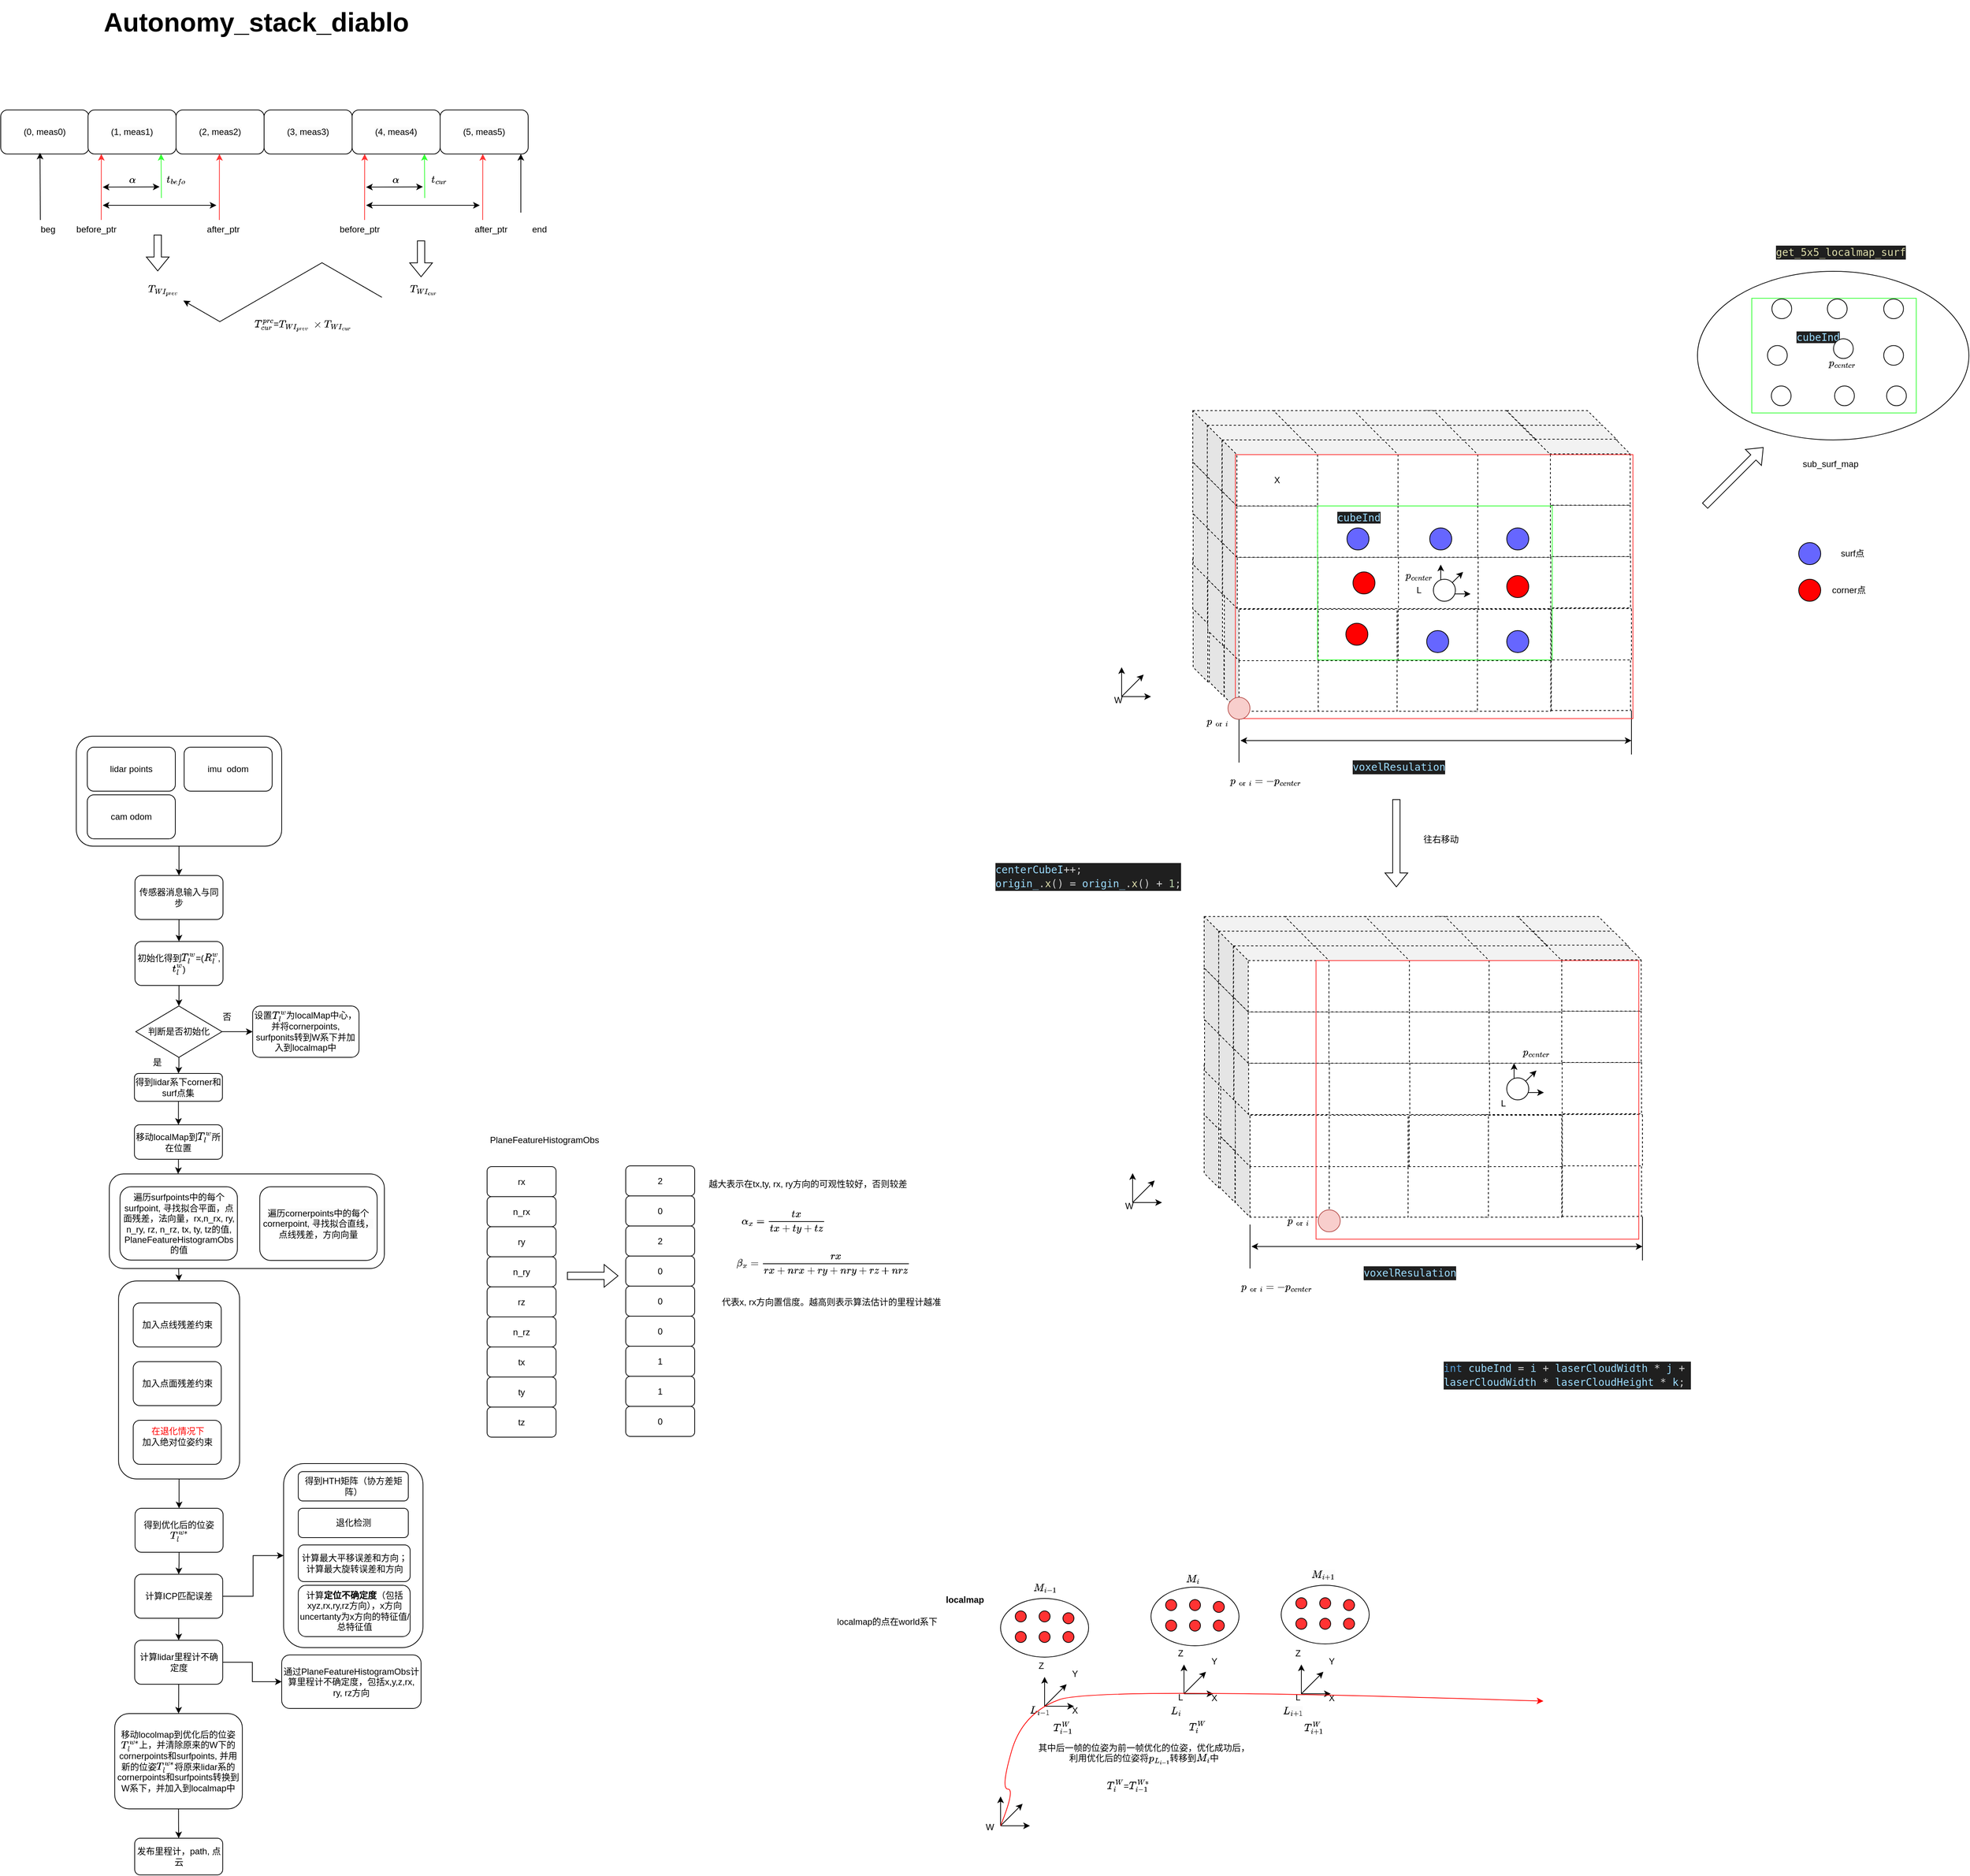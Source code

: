 <mxfile version="24.7.7">
  <diagram name="第 1 页" id="OQmmWRMZNrNLfSl5FtCB">
    <mxGraphModel dx="16" dy="-8731" grid="1" gridSize="10" guides="1" tooltips="1" connect="1" arrows="1" fold="1" page="1" pageScale="1" pageWidth="827" pageHeight="1169" math="1" shadow="0">
      <root>
        <mxCell id="0" />
        <mxCell id="1" parent="0" />
        <mxCell id="wz2QxPy03fODHcNXmg_H-1" value="" style="rounded=1;whiteSpace=wrap;html=1;" vertex="1" parent="1">
          <mxGeometry x="1212.62" y="11536" width="190" height="251" as="geometry" />
        </mxCell>
        <mxCell id="wz2QxPy03fODHcNXmg_H-2" value="" style="group" connectable="0" vertex="1" parent="1">
          <mxGeometry x="2880.004" y="10100" width="170" height="409" as="geometry" />
        </mxCell>
        <mxCell id="wz2QxPy03fODHcNXmg_H-3" value="" style="shape=cube;whiteSpace=wrap;html=1;boundedLbl=1;backgroundOutline=1;darkOpacity=0.05;darkOpacity2=0.1;dashed=1;" vertex="1" parent="wz2QxPy03fODHcNXmg_H-2">
          <mxGeometry x="2.506" y="280" width="128" height="90" as="geometry" />
        </mxCell>
        <mxCell id="wz2QxPy03fODHcNXmg_H-4" value="" style="shape=cube;whiteSpace=wrap;html=1;boundedLbl=1;backgroundOutline=1;darkOpacity=0.05;darkOpacity2=0.1;dashed=1;" vertex="1" parent="wz2QxPy03fODHcNXmg_H-2">
          <mxGeometry x="10.506" y="211" width="120" height="90" as="geometry" />
        </mxCell>
        <mxCell id="wz2QxPy03fODHcNXmg_H-5" value="" style="shape=cube;whiteSpace=wrap;html=1;boundedLbl=1;backgroundOutline=1;darkOpacity=0.05;darkOpacity2=0.1;dashed=1;" vertex="1" parent="wz2QxPy03fODHcNXmg_H-2">
          <mxGeometry x="0.508" y="140" width="129.998" height="90" as="geometry" />
        </mxCell>
        <mxCell id="wz2QxPy03fODHcNXmg_H-6" value="" style="shape=cube;whiteSpace=wrap;html=1;boundedLbl=1;backgroundOutline=1;darkOpacity=0.05;darkOpacity2=0.1;dashed=1;" vertex="1" parent="wz2QxPy03fODHcNXmg_H-2">
          <mxGeometry y="70" width="129.998" height="90" as="geometry" />
        </mxCell>
        <mxCell id="wz2QxPy03fODHcNXmg_H-7" value="" style="shape=cube;whiteSpace=wrap;html=1;boundedLbl=1;backgroundOutline=1;darkOpacity=0.05;darkOpacity2=0.1;dashed=1;" vertex="1" parent="wz2QxPy03fODHcNXmg_H-2">
          <mxGeometry width="129.998" height="90" as="geometry" />
        </mxCell>
        <mxCell id="wz2QxPy03fODHcNXmg_H-8" value="" style="shape=cube;whiteSpace=wrap;html=1;boundedLbl=1;backgroundOutline=1;darkOpacity=0.05;darkOpacity2=0.1;dashed=1;" vertex="1" parent="wz2QxPy03fODHcNXmg_H-2">
          <mxGeometry x="22.996" y="300" width="128" height="90" as="geometry" />
        </mxCell>
        <mxCell id="wz2QxPy03fODHcNXmg_H-9" value="" style="shape=cube;whiteSpace=wrap;html=1;boundedLbl=1;backgroundOutline=1;darkOpacity=0.05;darkOpacity2=0.1;dashed=1;" vertex="1" parent="wz2QxPy03fODHcNXmg_H-2">
          <mxGeometry x="30.996" y="231" width="120" height="90" as="geometry" />
        </mxCell>
        <mxCell id="wz2QxPy03fODHcNXmg_H-10" value="" style="shape=cube;whiteSpace=wrap;html=1;boundedLbl=1;backgroundOutline=1;darkOpacity=0.05;darkOpacity2=0.1;dashed=1;" vertex="1" parent="wz2QxPy03fODHcNXmg_H-2">
          <mxGeometry x="20.998" y="160" width="129.998" height="90" as="geometry" />
        </mxCell>
        <mxCell id="wz2QxPy03fODHcNXmg_H-11" value="" style="shape=cube;whiteSpace=wrap;html=1;boundedLbl=1;backgroundOutline=1;darkOpacity=0.05;darkOpacity2=0.1;dashed=1;" vertex="1" parent="wz2QxPy03fODHcNXmg_H-2">
          <mxGeometry x="20.49" y="90" width="129.998" height="90" as="geometry" />
        </mxCell>
        <mxCell id="wz2QxPy03fODHcNXmg_H-12" value="" style="shape=cube;whiteSpace=wrap;html=1;boundedLbl=1;backgroundOutline=1;darkOpacity=0.05;darkOpacity2=0.1;dashed=1;" vertex="1" parent="wz2QxPy03fODHcNXmg_H-2">
          <mxGeometry x="20.49" y="20" width="129.998" height="90" as="geometry" />
        </mxCell>
        <mxCell id="wz2QxPy03fODHcNXmg_H-13" value="" style="shape=cube;whiteSpace=wrap;html=1;boundedLbl=1;backgroundOutline=1;darkOpacity=0.05;darkOpacity2=0.1;dashed=1;" vertex="1" parent="wz2QxPy03fODHcNXmg_H-2">
          <mxGeometry x="40.746" y="319" width="128" height="90" as="geometry" />
        </mxCell>
        <mxCell id="wz2QxPy03fODHcNXmg_H-14" value="" style="shape=cube;whiteSpace=wrap;html=1;boundedLbl=1;backgroundOutline=1;darkOpacity=0.05;darkOpacity2=0.1;dashed=1;" vertex="1" parent="wz2QxPy03fODHcNXmg_H-2">
          <mxGeometry x="40.75" y="250" width="129.25" height="90" as="geometry" />
        </mxCell>
        <mxCell id="wz2QxPy03fODHcNXmg_H-15" value="" style="shape=cube;whiteSpace=wrap;html=1;boundedLbl=1;backgroundOutline=1;darkOpacity=0.05;darkOpacity2=0.1;dashed=1;" vertex="1" parent="wz2QxPy03fODHcNXmg_H-2">
          <mxGeometry x="38.748" y="179" width="129.998" height="90" as="geometry" />
        </mxCell>
        <mxCell id="wz2QxPy03fODHcNXmg_H-16" value="" style="shape=cube;whiteSpace=wrap;html=1;boundedLbl=1;backgroundOutline=1;darkOpacity=0.05;darkOpacity2=0.1;dashed=1;" vertex="1" parent="wz2QxPy03fODHcNXmg_H-2">
          <mxGeometry x="38.24" y="109" width="129.998" height="90" as="geometry" />
        </mxCell>
        <mxCell id="wz2QxPy03fODHcNXmg_H-17" value="" style="shape=cube;whiteSpace=wrap;html=1;boundedLbl=1;backgroundOutline=1;darkOpacity=0.05;darkOpacity2=0.1;dashed=1;" vertex="1" parent="wz2QxPy03fODHcNXmg_H-2">
          <mxGeometry x="38.24" y="39" width="129.998" height="90" as="geometry" />
        </mxCell>
        <mxCell id="wz2QxPy03fODHcNXmg_H-18" value="" style="shape=cube;whiteSpace=wrap;html=1;boundedLbl=1;backgroundOutline=1;darkOpacity=0.05;darkOpacity2=0.1;dashed=1;" vertex="1" parent="1">
          <mxGeometry x="2766.5" y="10391" width="128" height="90" as="geometry" />
        </mxCell>
        <mxCell id="wz2QxPy03fODHcNXmg_H-19" value="" style="shape=cube;whiteSpace=wrap;html=1;boundedLbl=1;backgroundOutline=1;darkOpacity=0.05;darkOpacity2=0.1;dashed=1;" vertex="1" parent="1">
          <mxGeometry x="2764" y="10300" width="128" height="90" as="geometry" />
        </mxCell>
        <mxCell id="wz2QxPy03fODHcNXmg_H-20" value="" style="shape=cube;whiteSpace=wrap;html=1;boundedLbl=1;backgroundOutline=1;darkOpacity=0.05;darkOpacity2=0.1;dashed=1;" vertex="1" parent="1">
          <mxGeometry x="2786" y="10411" width="128" height="90" as="geometry" />
        </mxCell>
        <mxCell id="wz2QxPy03fODHcNXmg_H-21" value="" style="shape=cube;whiteSpace=wrap;html=1;boundedLbl=1;backgroundOutline=1;darkOpacity=0.05;darkOpacity2=0.1;dashed=1;" vertex="1" parent="1">
          <mxGeometry x="2786" y="10341" width="128" height="90" as="geometry" />
        </mxCell>
        <mxCell id="wz2QxPy03fODHcNXmg_H-22" value="" style="shape=cube;whiteSpace=wrap;html=1;boundedLbl=1;backgroundOutline=1;darkOpacity=0.05;darkOpacity2=0.1;dashed=1;" vertex="1" parent="1">
          <mxGeometry x="2812" y="10420" width="128" height="90" as="geometry" />
        </mxCell>
        <mxCell id="wz2QxPy03fODHcNXmg_H-23" value="" style="shape=cube;whiteSpace=wrap;html=1;boundedLbl=1;backgroundOutline=1;darkOpacity=0.05;darkOpacity2=0.1;dashed=1;" vertex="1" parent="1">
          <mxGeometry x="2806" y="10361" width="128" height="90" as="geometry" />
        </mxCell>
        <mxCell id="wz2QxPy03fODHcNXmg_H-24" value="" style="shape=cube;whiteSpace=wrap;html=1;boundedLbl=1;backgroundOutline=1;darkOpacity=0.05;darkOpacity2=0.1;dashed=1;" vertex="1" parent="1">
          <mxGeometry x="2772.5" y="10391" width="128" height="90" as="geometry" />
        </mxCell>
        <mxCell id="wz2QxPy03fODHcNXmg_H-25" value="" style="shape=cube;whiteSpace=wrap;html=1;boundedLbl=1;backgroundOutline=1;darkOpacity=0.05;darkOpacity2=0.1;dashed=1;" vertex="1" parent="1">
          <mxGeometry x="2664.5" y="10391" width="128" height="90" as="geometry" />
        </mxCell>
        <mxCell id="wz2QxPy03fODHcNXmg_H-26" value="" style="shape=cube;whiteSpace=wrap;html=1;boundedLbl=1;backgroundOutline=1;darkOpacity=0.05;darkOpacity2=0.1;dashed=1;" vertex="1" parent="1">
          <mxGeometry x="2770" y="10300" width="128" height="90" as="geometry" />
        </mxCell>
        <mxCell id="wz2QxPy03fODHcNXmg_H-27" value="" style="shape=cube;whiteSpace=wrap;html=1;boundedLbl=1;backgroundOutline=1;darkOpacity=0.05;darkOpacity2=0.1;dashed=1;" vertex="1" parent="1">
          <mxGeometry x="2662" y="10300" width="128" height="90" as="geometry" />
        </mxCell>
        <mxCell id="wz2QxPy03fODHcNXmg_H-28" value="" style="shape=cube;whiteSpace=wrap;html=1;boundedLbl=1;backgroundOutline=1;darkOpacity=0.05;darkOpacity2=0.1;dashed=1;" vertex="1" parent="1">
          <mxGeometry x="2792" y="10411" width="128" height="90" as="geometry" />
        </mxCell>
        <mxCell id="wz2QxPy03fODHcNXmg_H-29" value="" style="shape=cube;whiteSpace=wrap;html=1;boundedLbl=1;backgroundOutline=1;darkOpacity=0.05;darkOpacity2=0.1;dashed=1;" vertex="1" parent="1">
          <mxGeometry x="2684" y="10411" width="128" height="90" as="geometry" />
        </mxCell>
        <mxCell id="wz2QxPy03fODHcNXmg_H-30" value="" style="shape=cube;whiteSpace=wrap;html=1;boundedLbl=1;backgroundOutline=1;darkOpacity=0.05;darkOpacity2=0.1;dashed=1;" vertex="1" parent="1">
          <mxGeometry x="2792" y="10341" width="128" height="90" as="geometry" />
        </mxCell>
        <mxCell id="wz2QxPy03fODHcNXmg_H-31" value="" style="shape=cube;whiteSpace=wrap;html=1;boundedLbl=1;backgroundOutline=1;darkOpacity=0.05;darkOpacity2=0.1;dashed=1;" vertex="1" parent="1">
          <mxGeometry x="2684" y="10341" width="128" height="90" as="geometry" />
        </mxCell>
        <mxCell id="wz2QxPy03fODHcNXmg_H-32" value="" style="shape=cube;whiteSpace=wrap;html=1;boundedLbl=1;backgroundOutline=1;darkOpacity=0.05;darkOpacity2=0.1;dashed=1;" vertex="1" parent="1">
          <mxGeometry x="2812" y="10420" width="128" height="90" as="geometry" />
        </mxCell>
        <mxCell id="wz2QxPy03fODHcNXmg_H-33" value="" style="shape=cube;whiteSpace=wrap;html=1;boundedLbl=1;backgroundOutline=1;darkOpacity=0.05;darkOpacity2=0.1;dashed=1;" vertex="1" parent="1">
          <mxGeometry x="2710" y="10420" width="130" height="90" as="geometry" />
        </mxCell>
        <mxCell id="wz2QxPy03fODHcNXmg_H-34" value="" style="shape=cube;whiteSpace=wrap;html=1;boundedLbl=1;backgroundOutline=1;darkOpacity=0.05;darkOpacity2=0.1;dashed=1;" vertex="1" parent="1">
          <mxGeometry x="2820" y="10351" width="120" height="90" as="geometry" />
        </mxCell>
        <mxCell id="wz2QxPy03fODHcNXmg_H-35" value="" style="shape=cube;whiteSpace=wrap;html=1;boundedLbl=1;backgroundOutline=1;darkOpacity=0.05;darkOpacity2=0.1;dashed=1;" vertex="1" parent="1">
          <mxGeometry x="2712" y="10351" width="128" height="90" as="geometry" />
        </mxCell>
        <mxCell id="wz2QxPy03fODHcNXmg_H-36" value="" style="shape=cube;whiteSpace=wrap;html=1;boundedLbl=1;backgroundOutline=1;darkOpacity=0.05;darkOpacity2=0.1;dashed=1;" vertex="1" parent="1">
          <mxGeometry x="2562.5" y="10391" width="128" height="90" as="geometry" />
        </mxCell>
        <mxCell id="wz2QxPy03fODHcNXmg_H-37" value="" style="shape=cube;whiteSpace=wrap;html=1;boundedLbl=1;backgroundOutline=1;darkOpacity=0.05;darkOpacity2=0.1;dashed=1;" vertex="1" parent="1">
          <mxGeometry x="2452.5" y="10370" width="122.5" height="100" as="geometry" />
        </mxCell>
        <mxCell id="wz2QxPy03fODHcNXmg_H-38" value="" style="shape=cube;whiteSpace=wrap;html=1;boundedLbl=1;backgroundOutline=1;darkOpacity=0.05;darkOpacity2=0.1;dashed=1;" vertex="1" parent="1">
          <mxGeometry x="2560" y="10300" width="128" height="90" as="geometry" />
        </mxCell>
        <mxCell id="wz2QxPy03fODHcNXmg_H-39" value="" style="shape=cube;whiteSpace=wrap;html=1;boundedLbl=1;backgroundOutline=1;darkOpacity=0.05;darkOpacity2=0.1;dashed=1;" vertex="1" parent="1">
          <mxGeometry x="2452" y="10300" width="128" height="90" as="geometry" />
        </mxCell>
        <mxCell id="wz2QxPy03fODHcNXmg_H-40" value="" style="shape=cube;whiteSpace=wrap;html=1;boundedLbl=1;backgroundOutline=1;darkOpacity=0.05;darkOpacity2=0.1;dashed=1;" vertex="1" parent="1">
          <mxGeometry x="2582" y="10411" width="128" height="90" as="geometry" />
        </mxCell>
        <mxCell id="wz2QxPy03fODHcNXmg_H-41" value="" style="shape=cube;whiteSpace=wrap;html=1;boundedLbl=1;backgroundOutline=1;darkOpacity=0.05;darkOpacity2=0.1;dashed=1;" vertex="1" parent="1">
          <mxGeometry x="2474.5" y="10400" width="128" height="90" as="geometry" />
        </mxCell>
        <mxCell id="wz2QxPy03fODHcNXmg_H-42" value="" style="shape=cube;whiteSpace=wrap;html=1;boundedLbl=1;backgroundOutline=1;darkOpacity=0.05;darkOpacity2=0.1;dashed=1;" vertex="1" parent="1">
          <mxGeometry x="2582" y="10341" width="128" height="90" as="geometry" />
        </mxCell>
        <mxCell id="wz2QxPy03fODHcNXmg_H-43" value="" style="shape=cube;whiteSpace=wrap;html=1;boundedLbl=1;backgroundOutline=1;darkOpacity=0.05;darkOpacity2=0.1;dashed=1;" vertex="1" parent="1">
          <mxGeometry x="2472.5" y="10330" width="128" height="90" as="geometry" />
        </mxCell>
        <mxCell id="wz2QxPy03fODHcNXmg_H-44" value="" style="shape=cube;whiteSpace=wrap;html=1;boundedLbl=1;backgroundOutline=1;darkOpacity=0.05;darkOpacity2=0.1;dashed=1;" vertex="1" parent="1">
          <mxGeometry x="2602.5" y="10420" width="128" height="90" as="geometry" />
        </mxCell>
        <mxCell id="wz2QxPy03fODHcNXmg_H-45" value="" style="shape=cube;whiteSpace=wrap;html=1;boundedLbl=1;backgroundOutline=1;darkOpacity=0.05;darkOpacity2=0.1;dashed=1;" vertex="1" parent="1">
          <mxGeometry x="2495" y="10420" width="128" height="90" as="geometry" />
        </mxCell>
        <mxCell id="wz2QxPy03fODHcNXmg_H-46" value="" style="shape=cube;whiteSpace=wrap;html=1;boundedLbl=1;backgroundOutline=1;darkOpacity=0.05;darkOpacity2=0.1;dashed=1;" vertex="1" parent="1">
          <mxGeometry x="2602.5" y="10351" width="128" height="90" as="geometry" />
        </mxCell>
        <mxCell id="wz2QxPy03fODHcNXmg_H-47" value="" style="shape=cube;whiteSpace=wrap;html=1;boundedLbl=1;backgroundOutline=1;darkOpacity=0.05;darkOpacity2=0.1;dashed=1;" vertex="1" parent="1">
          <mxGeometry x="2495" y="10351" width="128" height="90" as="geometry" />
        </mxCell>
        <mxCell id="wz2QxPy03fODHcNXmg_H-48" value="&lt;font style=&quot;font-size: 36px;&quot;&gt;&lt;b&gt;Autonomy_stack_diablo&lt;/b&gt;&lt;/font&gt;" style="text;html=1;align=center;verticalAlign=middle;resizable=0;points=[];autosize=1;strokeColor=none;fillColor=none;" vertex="1" parent="1">
          <mxGeometry x="950" y="9540" width="450" height="60" as="geometry" />
        </mxCell>
        <mxCell id="wz2QxPy03fODHcNXmg_H-49" value="" style="group" connectable="0" vertex="1" parent="1">
          <mxGeometry x="827" y="9690" width="719" height="60" as="geometry" />
        </mxCell>
        <mxCell id="wz2QxPy03fODHcNXmg_H-50" value="(0, meas0)" style="rounded=1;whiteSpace=wrap;html=1;" vertex="1" parent="wz2QxPy03fODHcNXmg_H-49">
          <mxGeometry width="120" height="60" as="geometry" />
        </mxCell>
        <mxCell id="wz2QxPy03fODHcNXmg_H-51" value="&lt;span style=&quot;color: rgb(0, 0, 0); font-family: Helvetica; font-size: 12px; font-style: normal; font-variant-ligatures: normal; font-variant-caps: normal; font-weight: 400; letter-spacing: normal; orphans: 2; text-align: center; text-indent: 0px; text-transform: none; widows: 2; word-spacing: 0px; -webkit-text-stroke-width: 0px; white-space: normal; background-color: rgb(251, 251, 251); text-decoration-thickness: initial; text-decoration-style: initial; text-decoration-color: initial; display: inline !important; float: none;&quot;&gt;(1, meas1)&lt;/span&gt;" style="whiteSpace=wrap;html=1;rounded=1;" vertex="1" parent="wz2QxPy03fODHcNXmg_H-49">
          <mxGeometry x="119" width="120" height="60" as="geometry" />
        </mxCell>
        <mxCell id="wz2QxPy03fODHcNXmg_H-52" value="&lt;span style=&quot;color: rgb(0, 0, 0); font-family: Helvetica; font-size: 12px; font-style: normal; font-variant-ligatures: normal; font-variant-caps: normal; font-weight: 400; letter-spacing: normal; orphans: 2; text-align: center; text-indent: 0px; text-transform: none; widows: 2; word-spacing: 0px; -webkit-text-stroke-width: 0px; white-space: normal; background-color: rgb(251, 251, 251); text-decoration-thickness: initial; text-decoration-style: initial; text-decoration-color: initial; display: inline !important; float: none;&quot;&gt;(2, meas2)&lt;/span&gt;" style="whiteSpace=wrap;html=1;rounded=1;" vertex="1" parent="wz2QxPy03fODHcNXmg_H-49">
          <mxGeometry x="239" width="120" height="60" as="geometry" />
        </mxCell>
        <mxCell id="wz2QxPy03fODHcNXmg_H-53" value="&lt;span style=&quot;color: rgb(0, 0, 0); font-family: Helvetica; font-size: 12px; font-style: normal; font-variant-ligatures: normal; font-variant-caps: normal; font-weight: 400; letter-spacing: normal; orphans: 2; text-align: center; text-indent: 0px; text-transform: none; widows: 2; word-spacing: 0px; -webkit-text-stroke-width: 0px; white-space: normal; background-color: rgb(251, 251, 251); text-decoration-thickness: initial; text-decoration-style: initial; text-decoration-color: initial; display: inline !important; float: none;&quot;&gt;(3, meas3)&lt;/span&gt;" style="whiteSpace=wrap;html=1;rounded=1;" vertex="1" parent="wz2QxPy03fODHcNXmg_H-49">
          <mxGeometry x="359" width="120" height="60" as="geometry" />
        </mxCell>
        <mxCell id="wz2QxPy03fODHcNXmg_H-54" value="&lt;span style=&quot;color: rgb(0, 0, 0); font-family: Helvetica; font-size: 12px; font-style: normal; font-variant-ligatures: normal; font-variant-caps: normal; font-weight: 400; letter-spacing: normal; orphans: 2; text-align: center; text-indent: 0px; text-transform: none; widows: 2; word-spacing: 0px; -webkit-text-stroke-width: 0px; white-space: normal; background-color: rgb(251, 251, 251); text-decoration-thickness: initial; text-decoration-style: initial; text-decoration-color: initial; display: inline !important; float: none;&quot;&gt;(4, meas4)&lt;/span&gt;" style="whiteSpace=wrap;html=1;rounded=1;" vertex="1" parent="wz2QxPy03fODHcNXmg_H-49">
          <mxGeometry x="479" width="120" height="60" as="geometry" />
        </mxCell>
        <mxCell id="wz2QxPy03fODHcNXmg_H-55" value="&lt;span style=&quot;color: rgb(0, 0, 0); font-family: Helvetica; font-size: 12px; font-style: normal; font-variant-ligatures: normal; font-variant-caps: normal; font-weight: 400; letter-spacing: normal; orphans: 2; text-align: center; text-indent: 0px; text-transform: none; widows: 2; word-spacing: 0px; -webkit-text-stroke-width: 0px; white-space: normal; background-color: rgb(251, 251, 251); text-decoration-thickness: initial; text-decoration-style: initial; text-decoration-color: initial; display: inline !important; float: none;&quot;&gt;(5, meas5)&lt;/span&gt;" style="whiteSpace=wrap;html=1;rounded=1;" vertex="1" parent="wz2QxPy03fODHcNXmg_H-49">
          <mxGeometry x="599" width="120" height="60" as="geometry" />
        </mxCell>
        <mxCell id="wz2QxPy03fODHcNXmg_H-56" value="" style="endArrow=classic;html=1;rounded=0;entryX=0.446;entryY=0.971;entryDx=0;entryDy=0;entryPerimeter=0;" edge="1" parent="1" target="wz2QxPy03fODHcNXmg_H-50">
          <mxGeometry width="50" height="50" relative="1" as="geometry">
            <mxPoint x="881" y="9840" as="sourcePoint" />
            <mxPoint x="870" y="9800" as="targetPoint" />
          </mxGeometry>
        </mxCell>
        <mxCell id="wz2QxPy03fODHcNXmg_H-57" value="" style="endArrow=classic;html=1;rounded=0;entryX=0.446;entryY=0.971;entryDx=0;entryDy=0;entryPerimeter=0;strokeColor=#33FF33;" edge="1" parent="1">
          <mxGeometry width="50" height="50" relative="1" as="geometry">
            <mxPoint x="1405" y="9810" as="sourcePoint" />
            <mxPoint x="1404.57" y="9750" as="targetPoint" />
          </mxGeometry>
        </mxCell>
        <mxCell id="wz2QxPy03fODHcNXmg_H-58" value="`t_{cur}`&lt;span class=&quot;eusoft-eudic-chrome-extension-translate-content&quot;&gt;&lt;/span&gt;&lt;span class=&quot;eusoft-eudic-chrome-extension-translate-content&quot;&gt;&lt;span class=&quot;eusoft-eudic-chrome-extension-translate-white-space ng-star-inserted&quot;&gt;&amp;nbsp;&lt;/span&gt;&lt;span data-eusoft-eudic-loading-template-original-text=&quot;`t_`&quot; class=&quot;eusoft-eudic-translate-loading-tag ng-star-inserted&quot;&gt;&lt;/span&gt;&lt;/span&gt;" style="text;html=1;align=center;verticalAlign=middle;resizable=0;points=[];autosize=1;strokeColor=none;fillColor=none;" vertex="1" parent="1">
          <mxGeometry x="1386" y="9770" width="80" height="30" as="geometry" />
        </mxCell>
        <mxCell id="wz2QxPy03fODHcNXmg_H-59" value="" style="endArrow=classic;html=1;rounded=0;" edge="1" parent="1">
          <mxGeometry width="50" height="50" relative="1" as="geometry">
            <mxPoint x="1536" y="9830" as="sourcePoint" />
            <mxPoint x="1536" y="9750" as="targetPoint" />
          </mxGeometry>
        </mxCell>
        <mxCell id="wz2QxPy03fODHcNXmg_H-60" value="beg" style="text;html=1;align=center;verticalAlign=middle;resizable=0;points=[];autosize=1;strokeColor=none;fillColor=none;" vertex="1" parent="1">
          <mxGeometry x="871" y="9838" width="40" height="30" as="geometry" />
        </mxCell>
        <mxCell id="wz2QxPy03fODHcNXmg_H-61" value="end" style="text;html=1;align=center;verticalAlign=middle;resizable=0;points=[];autosize=1;strokeColor=none;fillColor=none;" vertex="1" parent="1">
          <mxGeometry x="1541.25" y="9838" width="40" height="30" as="geometry" />
        </mxCell>
        <mxCell id="wz2QxPy03fODHcNXmg_H-62" value="" style="endArrow=classic;html=1;rounded=0;strokeColor=#FF3333;" edge="1" parent="1">
          <mxGeometry width="50" height="50" relative="1" as="geometry">
            <mxPoint x="1484" y="9840" as="sourcePoint" />
            <mxPoint x="1484.13" y="9750" as="targetPoint" />
          </mxGeometry>
        </mxCell>
        <mxCell id="wz2QxPy03fODHcNXmg_H-63" value="after_ptr" style="text;html=1;align=center;verticalAlign=middle;resizable=0;points=[];autosize=1;strokeColor=none;fillColor=none;" vertex="1" parent="1">
          <mxGeometry x="1460" y="9838" width="70" height="30" as="geometry" />
        </mxCell>
        <mxCell id="wz2QxPy03fODHcNXmg_H-64" value="" style="endArrow=classic;html=1;rounded=0;strokeColor=#FF3333;" edge="1" parent="1">
          <mxGeometry width="50" height="50" relative="1" as="geometry">
            <mxPoint x="1323" y="9840" as="sourcePoint" />
            <mxPoint x="1323.13" y="9750" as="targetPoint" />
          </mxGeometry>
        </mxCell>
        <mxCell id="wz2QxPy03fODHcNXmg_H-65" value="before_ptr" style="text;html=1;align=center;verticalAlign=middle;resizable=0;points=[];autosize=1;strokeColor=none;fillColor=none;" vertex="1" parent="1">
          <mxGeometry x="1276" y="9838" width="80" height="30" as="geometry" />
        </mxCell>
        <mxCell id="wz2QxPy03fODHcNXmg_H-66" value="" style="endArrow=classic;startArrow=classic;html=1;rounded=0;" edge="1" parent="1">
          <mxGeometry width="50" height="50" relative="1" as="geometry">
            <mxPoint x="1325" y="9820" as="sourcePoint" />
            <mxPoint x="1480" y="9820" as="targetPoint" />
          </mxGeometry>
        </mxCell>
        <mxCell id="wz2QxPy03fODHcNXmg_H-67" value="" style="endArrow=classic;startArrow=classic;html=1;rounded=0;" edge="1" parent="1">
          <mxGeometry width="50" height="50" relative="1" as="geometry">
            <mxPoint x="1325" y="9795.21" as="sourcePoint" />
            <mxPoint x="1402.5" y="9794.8" as="targetPoint" />
          </mxGeometry>
        </mxCell>
        <mxCell id="wz2QxPy03fODHcNXmg_H-68" value="`\alpha`" style="text;html=1;align=center;verticalAlign=middle;resizable=0;points=[];autosize=1;strokeColor=none;fillColor=none;" vertex="1" parent="1">
          <mxGeometry x="1330" y="9770" width="70" height="30" as="geometry" />
        </mxCell>
        <mxCell id="wz2QxPy03fODHcNXmg_H-69" value="" style="endArrow=classic;html=1;rounded=0;entryX=0.446;entryY=0.971;entryDx=0;entryDy=0;entryPerimeter=0;strokeColor=#33FF33;" edge="1" parent="1">
          <mxGeometry width="50" height="50" relative="1" as="geometry">
            <mxPoint x="1046" y="9810" as="sourcePoint" />
            <mxPoint x="1045.57" y="9750" as="targetPoint" />
          </mxGeometry>
        </mxCell>
        <mxCell id="wz2QxPy03fODHcNXmg_H-70" value="`t_{befo}`&lt;span class=&quot;eusoft-eudic-chrome-extension-translate-content&quot;&gt;&lt;/span&gt;&lt;span class=&quot;eusoft-eudic-chrome-extension-translate-content&quot;&gt;&lt;span class=&quot;eusoft-eudic-chrome-extension-translate-white-space ng-star-inserted&quot;&gt;&amp;nbsp;&lt;/span&gt;&lt;span data-eusoft-eudic-loading-template-original-text=&quot;`t_`&quot; class=&quot;eusoft-eudic-translate-loading-tag ng-star-inserted&quot;&gt;&lt;/span&gt;&lt;/span&gt;" style="text;html=1;align=center;verticalAlign=middle;resizable=0;points=[];autosize=1;strokeColor=none;fillColor=none;" vertex="1" parent="1">
          <mxGeometry x="1022" y="9770" width="90" height="30" as="geometry" />
        </mxCell>
        <mxCell id="wz2QxPy03fODHcNXmg_H-71" value="" style="endArrow=classic;html=1;rounded=0;strokeColor=#FF3333;" edge="1" parent="1">
          <mxGeometry width="50" height="50" relative="1" as="geometry">
            <mxPoint x="1125" y="9840" as="sourcePoint" />
            <mxPoint x="1125.13" y="9750" as="targetPoint" />
          </mxGeometry>
        </mxCell>
        <mxCell id="wz2QxPy03fODHcNXmg_H-72" value="" style="endArrow=classic;html=1;rounded=0;strokeColor=#FF3333;" edge="1" parent="1">
          <mxGeometry width="50" height="50" relative="1" as="geometry">
            <mxPoint x="964" y="9840" as="sourcePoint" />
            <mxPoint x="964.13" y="9750" as="targetPoint" />
          </mxGeometry>
        </mxCell>
        <mxCell id="wz2QxPy03fODHcNXmg_H-73" value="before_ptr" style="text;html=1;align=center;verticalAlign=middle;resizable=0;points=[];autosize=1;strokeColor=none;fillColor=none;" vertex="1" parent="1">
          <mxGeometry x="917" y="9838" width="80" height="30" as="geometry" />
        </mxCell>
        <mxCell id="wz2QxPy03fODHcNXmg_H-74" value="" style="endArrow=classic;startArrow=classic;html=1;rounded=0;" edge="1" parent="1">
          <mxGeometry width="50" height="50" relative="1" as="geometry">
            <mxPoint x="966" y="9820" as="sourcePoint" />
            <mxPoint x="1121" y="9820" as="targetPoint" />
          </mxGeometry>
        </mxCell>
        <mxCell id="wz2QxPy03fODHcNXmg_H-75" value="" style="endArrow=classic;startArrow=classic;html=1;rounded=0;" edge="1" parent="1">
          <mxGeometry width="50" height="50" relative="1" as="geometry">
            <mxPoint x="966" y="9795.21" as="sourcePoint" />
            <mxPoint x="1043.5" y="9794.8" as="targetPoint" />
          </mxGeometry>
        </mxCell>
        <mxCell id="wz2QxPy03fODHcNXmg_H-76" value="`\alpha`" style="text;html=1;align=center;verticalAlign=middle;resizable=0;points=[];autosize=1;strokeColor=none;fillColor=none;" vertex="1" parent="1">
          <mxGeometry x="971" y="9770" width="70" height="30" as="geometry" />
        </mxCell>
        <mxCell id="wz2QxPy03fODHcNXmg_H-77" value="after_ptr" style="text;html=1;align=center;verticalAlign=middle;resizable=0;points=[];autosize=1;strokeColor=none;fillColor=none;" vertex="1" parent="1">
          <mxGeometry x="1095" y="9838" width="70" height="30" as="geometry" />
        </mxCell>
        <mxCell id="wz2QxPy03fODHcNXmg_H-78" value="" style="shape=flexArrow;endArrow=classic;html=1;rounded=0;" edge="1" parent="1">
          <mxGeometry width="50" height="50" relative="1" as="geometry">
            <mxPoint x="1041" y="9860" as="sourcePoint" />
            <mxPoint x="1041" y="9910" as="targetPoint" />
          </mxGeometry>
        </mxCell>
        <mxCell id="wz2QxPy03fODHcNXmg_H-79" value="`T_{WI_{cur}}`&lt;span class=&quot;eusoft-eudic-chrome-extension-translate-content&quot;&gt;&lt;span class=&quot;eusoft-eudic-chrome-extension-translate-white-space ng-star-inserted&quot;&gt;&amp;nbsp;&lt;/span&gt;&lt;/span&gt;" style="text;html=1;align=center;verticalAlign=middle;resizable=0;points=[];autosize=1;strokeColor=none;fillColor=none;" vertex="1" parent="1">
          <mxGeometry x="1350" y="9920" width="110" height="30" as="geometry" />
        </mxCell>
        <mxCell id="wz2QxPy03fODHcNXmg_H-80" value="`T_{WI_{prev}}`&lt;span class=&quot;eusoft-eudic-chrome-extension-translate-content&quot;&gt;&lt;span class=&quot;eusoft-eudic-chrome-extension-translate-white-space ng-star-inserted&quot;&gt;&amp;nbsp;&lt;/span&gt;&lt;/span&gt;" style="text;html=1;align=center;verticalAlign=middle;resizable=0;points=[];autosize=1;strokeColor=none;fillColor=none;" vertex="1" parent="1">
          <mxGeometry x="990" y="9920" width="120" height="30" as="geometry" />
        </mxCell>
        <mxCell id="wz2QxPy03fODHcNXmg_H-81" value="" style="shape=flexArrow;endArrow=classic;html=1;rounded=0;" edge="1" parent="1">
          <mxGeometry width="50" height="50" relative="1" as="geometry">
            <mxPoint x="1400" y="9868" as="sourcePoint" />
            <mxPoint x="1400" y="9918" as="targetPoint" />
          </mxGeometry>
        </mxCell>
        <mxCell id="wz2QxPy03fODHcNXmg_H-82" value="`T_{cur}^{pre}`=`T_{WI_{prev}}&amp;nbsp; \times T_{WI_{cur}}`&lt;span class=&quot;eusoft-eudic-chrome-extension-translate-content&quot;&gt;&amp;nbsp;&lt;/span&gt;&lt;span class=&quot;eusoft-eudic-chrome-extension-translate-content&quot;&gt;&lt;br class=&quot;ng-star-inserted&quot;&gt;&lt;br&gt;&lt;/span&gt;" style="text;html=1;align=center;verticalAlign=middle;resizable=0;points=[];autosize=1;strokeColor=none;fillColor=none;" vertex="1" parent="1">
          <mxGeometry x="1080" y="9970" width="320" height="40" as="geometry" />
        </mxCell>
        <mxCell id="wz2QxPy03fODHcNXmg_H-83" value="" style="endArrow=classic;html=1;rounded=0;edgeStyle=isometricEdgeStyle;elbow=vertical;exitX=-0.031;exitY=0.848;exitDx=0;exitDy=0;exitPerimeter=0;" edge="1" parent="1" source="wz2QxPy03fODHcNXmg_H-79" target="wz2QxPy03fODHcNXmg_H-80">
          <mxGeometry width="50" height="50" relative="1" as="geometry">
            <mxPoint x="1230" y="9970" as="sourcePoint" />
            <mxPoint x="1280" y="9920" as="targetPoint" />
            <Array as="points">
              <mxPoint x="1210" y="9930" />
            </Array>
          </mxGeometry>
        </mxCell>
        <mxCell id="wz2QxPy03fODHcNXmg_H-84" value="W&lt;span class=&quot;eusoft-eudic-chrome-extension-translate-content&quot;&gt;&lt;/span&gt;" style="text;html=1;align=center;verticalAlign=middle;resizable=0;points=[];autosize=1;strokeColor=none;fillColor=none;" vertex="1" parent="1">
          <mxGeometry x="2335" y="10480" width="30" height="30" as="geometry" />
        </mxCell>
        <mxCell id="wz2QxPy03fODHcNXmg_H-85" value="" style="endArrow=classic;startArrow=classic;html=1;rounded=0;" edge="1" parent="1">
          <mxGeometry width="50" height="50" relative="1" as="geometry">
            <mxPoint x="2517" y="10550" as="sourcePoint" />
            <mxPoint x="3050" y="10550" as="targetPoint" />
          </mxGeometry>
        </mxCell>
        <mxCell id="wz2QxPy03fODHcNXmg_H-86" value="" style="endArrow=none;html=1;rounded=0;entryX=0;entryY=0;entryDx=20;entryDy=90;entryPerimeter=0;" edge="1" parent="1">
          <mxGeometry width="50" height="50" relative="1" as="geometry">
            <mxPoint x="2515" y="10580" as="sourcePoint" />
            <mxPoint x="2515" y="10520" as="targetPoint" />
          </mxGeometry>
        </mxCell>
        <mxCell id="wz2QxPy03fODHcNXmg_H-87" value="" style="endArrow=none;html=1;rounded=0;entryX=0;entryY=0;entryDx=20;entryDy=90;entryPerimeter=0;" edge="1" parent="1">
          <mxGeometry width="50" height="50" relative="1" as="geometry">
            <mxPoint x="3050" y="10569" as="sourcePoint" />
            <mxPoint x="3050" y="10509" as="targetPoint" />
          </mxGeometry>
        </mxCell>
        <mxCell id="wz2QxPy03fODHcNXmg_H-88" value="" style="group" connectable="0" vertex="1" parent="1">
          <mxGeometry x="2355" y="10450" width="40" height="40" as="geometry" />
        </mxCell>
        <mxCell id="wz2QxPy03fODHcNXmg_H-89" value="" style="endArrow=classic;html=1;rounded=0;" edge="1" parent="wz2QxPy03fODHcNXmg_H-88">
          <mxGeometry width="50" height="50" relative="1" as="geometry">
            <mxPoint y="40" as="sourcePoint" />
            <mxPoint as="targetPoint" />
          </mxGeometry>
        </mxCell>
        <mxCell id="wz2QxPy03fODHcNXmg_H-90" value="" style="endArrow=classic;html=1;rounded=0;" edge="1" parent="wz2QxPy03fODHcNXmg_H-88">
          <mxGeometry width="50" height="50" relative="1" as="geometry">
            <mxPoint y="40" as="sourcePoint" />
            <mxPoint x="40" y="40" as="targetPoint" />
          </mxGeometry>
        </mxCell>
        <mxCell id="wz2QxPy03fODHcNXmg_H-91" value="" style="endArrow=classic;html=1;rounded=0;" edge="1" parent="wz2QxPy03fODHcNXmg_H-88">
          <mxGeometry width="50" height="50" relative="1" as="geometry">
            <mxPoint y="40" as="sourcePoint" />
            <mxPoint x="30" y="10" as="targetPoint" />
          </mxGeometry>
        </mxCell>
        <mxCell id="wz2QxPy03fODHcNXmg_H-92" value="&lt;div style=&quot;color: #cccccc;background-color: #1f1f1f;font-family: &#39;JetBrains Mono&#39;, &#39;Droid Sans Mono&#39;, &#39;monospace&#39;, monospace;font-weight: normal;font-size: 14px;line-height: 19px;white-space: pre;&quot;&gt;&lt;div&gt;&lt;span style=&quot;color: #9cdcfe;&quot;&gt;voxelResulation&lt;/span&gt;&lt;/div&gt;&lt;/div&gt;" style="text;whiteSpace=wrap;html=1;" vertex="1" parent="1">
          <mxGeometry x="2668" y="10570" width="160" height="40" as="geometry" />
        </mxCell>
        <mxCell id="wz2QxPy03fODHcNXmg_H-93" value="" style="group" connectable="0" vertex="1" parent="1">
          <mxGeometry x="2452" y="10100" width="648" height="590" as="geometry" />
        </mxCell>
        <mxCell id="wz2QxPy03fODHcNXmg_H-94" value="" style="shape=cube;whiteSpace=wrap;html=1;boundedLbl=1;backgroundOutline=1;darkOpacity=0.05;darkOpacity2=0.1;dashed=1;" vertex="1" parent="wz2QxPy03fODHcNXmg_H-93">
          <mxGeometry x="317.886" y="140" width="129.998" height="90" as="geometry" />
        </mxCell>
        <mxCell id="wz2QxPy03fODHcNXmg_H-95" value="" style="shape=cube;whiteSpace=wrap;html=1;boundedLbl=1;backgroundOutline=1;darkOpacity=0.05;darkOpacity2=0.1;dashed=1;" vertex="1" parent="wz2QxPy03fODHcNXmg_H-93">
          <mxGeometry x="317.378" y="70" width="129.998" height="90" as="geometry" />
        </mxCell>
        <mxCell id="wz2QxPy03fODHcNXmg_H-96" value="" style="shape=cube;whiteSpace=wrap;html=1;boundedLbl=1;backgroundOutline=1;darkOpacity=0.05;darkOpacity2=0.1;dashed=1;" vertex="1" parent="wz2QxPy03fODHcNXmg_H-93">
          <mxGeometry x="317.378" width="129.998" height="90" as="geometry" />
        </mxCell>
        <mxCell id="wz2QxPy03fODHcNXmg_H-97" value="" style="shape=cube;whiteSpace=wrap;html=1;boundedLbl=1;backgroundOutline=1;darkOpacity=0.05;darkOpacity2=0.1;dashed=1;" vertex="1" parent="wz2QxPy03fODHcNXmg_H-93">
          <mxGeometry x="337.69" y="160" width="129.998" height="90" as="geometry" />
        </mxCell>
        <mxCell id="wz2QxPy03fODHcNXmg_H-98" value="" style="shape=cube;whiteSpace=wrap;html=1;boundedLbl=1;backgroundOutline=1;darkOpacity=0.05;darkOpacity2=0.1;dashed=1;" vertex="1" parent="wz2QxPy03fODHcNXmg_H-93">
          <mxGeometry x="337.182" y="90" width="129.998" height="90" as="geometry" />
        </mxCell>
        <mxCell id="wz2QxPy03fODHcNXmg_H-99" value="" style="shape=cube;whiteSpace=wrap;html=1;boundedLbl=1;backgroundOutline=1;darkOpacity=0.05;darkOpacity2=0.1;dashed=1;" vertex="1" parent="wz2QxPy03fODHcNXmg_H-93">
          <mxGeometry x="337.182" y="20" width="129.998" height="90" as="geometry" />
        </mxCell>
        <mxCell id="wz2QxPy03fODHcNXmg_H-100" value="" style="shape=cube;whiteSpace=wrap;html=1;boundedLbl=1;backgroundOutline=1;darkOpacity=0.05;darkOpacity2=0.1;dashed=1;" vertex="1" parent="wz2QxPy03fODHcNXmg_H-93">
          <mxGeometry x="358.002" y="180" width="129.998" height="90" as="geometry" />
        </mxCell>
        <mxCell id="wz2QxPy03fODHcNXmg_H-101" value="" style="shape=cube;whiteSpace=wrap;html=1;boundedLbl=1;backgroundOutline=1;darkOpacity=0.05;darkOpacity2=0.1;dashed=1;" vertex="1" parent="wz2QxPy03fODHcNXmg_H-93">
          <mxGeometry x="357.494" y="110" width="129.998" height="90" as="geometry" />
        </mxCell>
        <mxCell id="wz2QxPy03fODHcNXmg_H-102" value="" style="shape=cube;whiteSpace=wrap;html=1;boundedLbl=1;backgroundOutline=1;darkOpacity=0.05;darkOpacity2=0.1;dashed=1;" vertex="1" parent="wz2QxPy03fODHcNXmg_H-93">
          <mxGeometry x="357.494" y="40" width="129.998" height="90" as="geometry" />
        </mxCell>
        <mxCell id="wz2QxPy03fODHcNXmg_H-103" value="" style="shape=cube;whiteSpace=wrap;html=1;boundedLbl=1;backgroundOutline=1;darkOpacity=0.05;darkOpacity2=0.1;dashed=1;" vertex="1" parent="wz2QxPy03fODHcNXmg_H-93">
          <mxGeometry x="218.864" y="140" width="129.998" height="90" as="geometry" />
        </mxCell>
        <mxCell id="wz2QxPy03fODHcNXmg_H-104" value="" style="shape=cube;whiteSpace=wrap;html=1;boundedLbl=1;backgroundOutline=1;darkOpacity=0.05;darkOpacity2=0.1;dashed=1;" vertex="1" parent="wz2QxPy03fODHcNXmg_H-93">
          <mxGeometry x="110.194" y="140" width="129.998" height="90" as="geometry" />
        </mxCell>
        <mxCell id="wz2QxPy03fODHcNXmg_H-105" value="" style="shape=cube;whiteSpace=wrap;html=1;boundedLbl=1;backgroundOutline=1;darkOpacity=0.05;darkOpacity2=0.1;dashed=1;" vertex="1" parent="wz2QxPy03fODHcNXmg_H-93">
          <mxGeometry x="0.508" y="140" width="129.998" height="90" as="geometry" />
        </mxCell>
        <mxCell id="wz2QxPy03fODHcNXmg_H-106" value="" style="shape=cube;whiteSpace=wrap;html=1;boundedLbl=1;backgroundOutline=1;darkOpacity=0.05;darkOpacity2=0.1;dashed=1;" vertex="1" parent="wz2QxPy03fODHcNXmg_H-93">
          <mxGeometry x="218.356" y="70" width="129.998" height="90" as="geometry" />
        </mxCell>
        <mxCell id="wz2QxPy03fODHcNXmg_H-107" value="" style="shape=cube;whiteSpace=wrap;html=1;boundedLbl=1;backgroundOutline=1;darkOpacity=0.05;darkOpacity2=0.1;dashed=1;" vertex="1" parent="wz2QxPy03fODHcNXmg_H-93">
          <mxGeometry x="109.686" y="70" width="129.998" height="90" as="geometry" />
        </mxCell>
        <mxCell id="wz2QxPy03fODHcNXmg_H-108" value="" style="shape=cube;whiteSpace=wrap;html=1;boundedLbl=1;backgroundOutline=1;darkOpacity=0.05;darkOpacity2=0.1;dashed=1;" vertex="1" parent="wz2QxPy03fODHcNXmg_H-93">
          <mxGeometry y="70" width="129.998" height="90" as="geometry" />
        </mxCell>
        <mxCell id="wz2QxPy03fODHcNXmg_H-109" value="" style="shape=cube;whiteSpace=wrap;html=1;boundedLbl=1;backgroundOutline=1;darkOpacity=0.05;darkOpacity2=0.1;dashed=1;" vertex="1" parent="wz2QxPy03fODHcNXmg_H-93">
          <mxGeometry x="218.356" width="129.998" height="90" as="geometry" />
        </mxCell>
        <mxCell id="wz2QxPy03fODHcNXmg_H-110" value="" style="shape=cube;whiteSpace=wrap;html=1;boundedLbl=1;backgroundOutline=1;darkOpacity=0.05;darkOpacity2=0.1;dashed=1;" vertex="1" parent="wz2QxPy03fODHcNXmg_H-93">
          <mxGeometry x="109.686" width="129.998" height="90" as="geometry" />
        </mxCell>
        <mxCell id="wz2QxPy03fODHcNXmg_H-111" value="" style="shape=cube;whiteSpace=wrap;html=1;boundedLbl=1;backgroundOutline=1;darkOpacity=0.05;darkOpacity2=0.1;dashed=1;" vertex="1" parent="wz2QxPy03fODHcNXmg_H-93">
          <mxGeometry width="129.998" height="90" as="geometry" />
        </mxCell>
        <mxCell id="wz2QxPy03fODHcNXmg_H-112" value="" style="shape=cube;whiteSpace=wrap;html=1;boundedLbl=1;backgroundOutline=1;darkOpacity=0.05;darkOpacity2=0.1;dashed=1;" vertex="1" parent="wz2QxPy03fODHcNXmg_H-93">
          <mxGeometry x="238.668" y="160" width="129.998" height="90" as="geometry" />
        </mxCell>
        <mxCell id="wz2QxPy03fODHcNXmg_H-113" value="" style="shape=cube;whiteSpace=wrap;html=1;boundedLbl=1;backgroundOutline=1;darkOpacity=0.05;darkOpacity2=0.1;dashed=1;" vertex="1" parent="wz2QxPy03fODHcNXmg_H-93">
          <mxGeometry x="129.998" y="160" width="129.998" height="90" as="geometry" />
        </mxCell>
        <mxCell id="wz2QxPy03fODHcNXmg_H-114" value="" style="shape=cube;whiteSpace=wrap;html=1;boundedLbl=1;backgroundOutline=1;darkOpacity=0.05;darkOpacity2=0.1;dashed=1;" vertex="1" parent="wz2QxPy03fODHcNXmg_H-93">
          <mxGeometry x="20.312" y="160" width="129.998" height="90" as="geometry" />
        </mxCell>
        <mxCell id="wz2QxPy03fODHcNXmg_H-115" value="" style="shape=cube;whiteSpace=wrap;html=1;boundedLbl=1;backgroundOutline=1;darkOpacity=0.05;darkOpacity2=0.1;dashed=1;" vertex="1" parent="wz2QxPy03fODHcNXmg_H-93">
          <mxGeometry x="238.16" y="90" width="129.998" height="90" as="geometry" />
        </mxCell>
        <mxCell id="wz2QxPy03fODHcNXmg_H-116" value="" style="shape=cube;whiteSpace=wrap;html=1;boundedLbl=1;backgroundOutline=1;darkOpacity=0.05;darkOpacity2=0.1;dashed=1;" vertex="1" parent="wz2QxPy03fODHcNXmg_H-93">
          <mxGeometry x="129.49" y="90" width="129.998" height="90" as="geometry" />
        </mxCell>
        <mxCell id="wz2QxPy03fODHcNXmg_H-117" value="" style="shape=cube;whiteSpace=wrap;html=1;boundedLbl=1;backgroundOutline=1;darkOpacity=0.05;darkOpacity2=0.1;dashed=1;" vertex="1" parent="wz2QxPy03fODHcNXmg_H-93">
          <mxGeometry x="19.804" y="90" width="129.998" height="90" as="geometry" />
        </mxCell>
        <mxCell id="wz2QxPy03fODHcNXmg_H-118" value="" style="shape=cube;whiteSpace=wrap;html=1;boundedLbl=1;backgroundOutline=1;darkOpacity=0.05;darkOpacity2=0.1;dashed=1;" vertex="1" parent="wz2QxPy03fODHcNXmg_H-93">
          <mxGeometry x="238.16" y="20" width="129.998" height="90" as="geometry" />
        </mxCell>
        <mxCell id="wz2QxPy03fODHcNXmg_H-119" value="" style="shape=cube;whiteSpace=wrap;html=1;boundedLbl=1;backgroundOutline=1;darkOpacity=0.05;darkOpacity2=0.1;dashed=1;" vertex="1" parent="wz2QxPy03fODHcNXmg_H-93">
          <mxGeometry x="129.49" y="20" width="129.998" height="90" as="geometry" />
        </mxCell>
        <mxCell id="wz2QxPy03fODHcNXmg_H-120" value="" style="shape=cube;whiteSpace=wrap;html=1;boundedLbl=1;backgroundOutline=1;darkOpacity=0.05;darkOpacity2=0.1;dashed=1;" vertex="1" parent="wz2QxPy03fODHcNXmg_H-93">
          <mxGeometry x="19.804" y="20" width="129.998" height="90" as="geometry" />
        </mxCell>
        <mxCell id="wz2QxPy03fODHcNXmg_H-121" value="" style="shape=cube;whiteSpace=wrap;html=1;boundedLbl=1;backgroundOutline=1;darkOpacity=0.05;darkOpacity2=0.1;dashed=1;" vertex="1" parent="wz2QxPy03fODHcNXmg_H-93">
          <mxGeometry x="258.98" y="180" width="129.998" height="90" as="geometry" />
        </mxCell>
        <mxCell id="wz2QxPy03fODHcNXmg_H-122" value="" style="shape=cube;whiteSpace=wrap;html=1;boundedLbl=1;backgroundOutline=1;darkOpacity=0.05;darkOpacity2=0.1;dashed=1;" vertex="1" parent="wz2QxPy03fODHcNXmg_H-93">
          <mxGeometry x="150.31" y="180" width="129.998" height="90" as="geometry" />
        </mxCell>
        <mxCell id="wz2QxPy03fODHcNXmg_H-123" value="" style="shape=cube;whiteSpace=wrap;html=1;boundedLbl=1;backgroundOutline=1;darkOpacity=0.05;darkOpacity2=0.1;dashed=1;" vertex="1" parent="wz2QxPy03fODHcNXmg_H-93">
          <mxGeometry x="40.624" y="180" width="129.998" height="90" as="geometry" />
        </mxCell>
        <mxCell id="wz2QxPy03fODHcNXmg_H-124" value="" style="shape=cube;whiteSpace=wrap;html=1;boundedLbl=1;backgroundOutline=1;darkOpacity=0.05;darkOpacity2=0.1;dashed=1;" vertex="1" parent="wz2QxPy03fODHcNXmg_H-93">
          <mxGeometry x="258.472" y="110" width="129.998" height="90" as="geometry" />
        </mxCell>
        <mxCell id="wz2QxPy03fODHcNXmg_H-125" value="" style="shape=cube;whiteSpace=wrap;html=1;boundedLbl=1;backgroundOutline=1;darkOpacity=0.05;darkOpacity2=0.1;dashed=1;" vertex="1" parent="wz2QxPy03fODHcNXmg_H-93">
          <mxGeometry x="149.802" y="110" width="129.998" height="90" as="geometry" />
        </mxCell>
        <mxCell id="wz2QxPy03fODHcNXmg_H-126" value="" style="shape=cube;whiteSpace=wrap;html=1;boundedLbl=1;backgroundOutline=1;darkOpacity=0.05;darkOpacity2=0.1;dashed=1;" vertex="1" parent="wz2QxPy03fODHcNXmg_H-93">
          <mxGeometry x="40.117" y="110" width="129.998" height="90" as="geometry" />
        </mxCell>
        <mxCell id="wz2QxPy03fODHcNXmg_H-127" value="" style="shape=cube;whiteSpace=wrap;html=1;boundedLbl=1;backgroundOutline=1;darkOpacity=0.05;darkOpacity2=0.1;dashed=1;" vertex="1" parent="wz2QxPy03fODHcNXmg_H-93">
          <mxGeometry x="258.472" y="40" width="129.998" height="90" as="geometry" />
        </mxCell>
        <mxCell id="wz2QxPy03fODHcNXmg_H-128" value="" style="shape=cube;whiteSpace=wrap;html=1;boundedLbl=1;backgroundOutline=1;darkOpacity=0.05;darkOpacity2=0.1;dashed=1;" vertex="1" parent="wz2QxPy03fODHcNXmg_H-93">
          <mxGeometry x="149.802" y="40" width="129.998" height="90" as="geometry" />
        </mxCell>
        <mxCell id="wz2QxPy03fODHcNXmg_H-129" value="X" style="shape=cube;whiteSpace=wrap;html=1;boundedLbl=1;backgroundOutline=1;darkOpacity=0.05;darkOpacity2=0.1;dashed=1;" vertex="1" parent="wz2QxPy03fODHcNXmg_H-93">
          <mxGeometry x="40.117" y="40" width="129.998" height="90" as="geometry" />
        </mxCell>
        <mxCell id="wz2QxPy03fODHcNXmg_H-130" value="" style="group" connectable="0" vertex="1" parent="wz2QxPy03fODHcNXmg_H-93">
          <mxGeometry x="338.003" y="210" width="40.624" height="50" as="geometry" />
        </mxCell>
        <mxCell id="wz2QxPy03fODHcNXmg_H-131" value="" style="endArrow=classic;html=1;rounded=0;" edge="1" parent="wz2QxPy03fODHcNXmg_H-130">
          <mxGeometry width="50" height="50" relative="1" as="geometry">
            <mxPoint y="40" as="sourcePoint" />
            <mxPoint as="targetPoint" />
          </mxGeometry>
        </mxCell>
        <mxCell id="wz2QxPy03fODHcNXmg_H-132" value="" style="endArrow=classic;html=1;rounded=0;" edge="1" parent="wz2QxPy03fODHcNXmg_H-130">
          <mxGeometry width="50" height="50" relative="1" as="geometry">
            <mxPoint y="40" as="sourcePoint" />
            <mxPoint x="40.624" y="40" as="targetPoint" />
          </mxGeometry>
        </mxCell>
        <mxCell id="wz2QxPy03fODHcNXmg_H-133" value="" style="endArrow=classic;html=1;rounded=0;" edge="1" parent="wz2QxPy03fODHcNXmg_H-130">
          <mxGeometry width="50" height="50" relative="1" as="geometry">
            <mxPoint y="40" as="sourcePoint" />
            <mxPoint x="30.468" y="10" as="targetPoint" />
          </mxGeometry>
        </mxCell>
        <mxCell id="wz2QxPy03fODHcNXmg_H-134" value="" style="ellipse;whiteSpace=wrap;html=1;aspect=fixed;" vertex="1" parent="wz2QxPy03fODHcNXmg_H-130">
          <mxGeometry x="-10.004" y="20" width="30" height="30" as="geometry" />
        </mxCell>
        <mxCell id="wz2QxPy03fODHcNXmg_H-135" value="L" style="text;html=1;align=center;verticalAlign=middle;resizable=0;points=[];autosize=1;strokeColor=none;fillColor=none;" vertex="1" parent="wz2QxPy03fODHcNXmg_H-93">
          <mxGeometry x="293.0" y="230" width="30" height="30" as="geometry" />
        </mxCell>
        <mxCell id="wz2QxPy03fODHcNXmg_H-136" value="`p_{center}`" style="text;html=1;align=center;verticalAlign=middle;resizable=0;points=[];autosize=1;strokeColor=none;fillColor=none;" vertex="1" parent="wz2QxPy03fODHcNXmg_H-93">
          <mxGeometry x="258" y="210" width="100" height="30" as="geometry" />
        </mxCell>
        <mxCell id="wz2QxPy03fODHcNXmg_H-137" value="" style="rounded=0;whiteSpace=wrap;html=1;fillColor=none;strokeColor=#FF3333;" vertex="1" parent="wz2QxPy03fODHcNXmg_H-93">
          <mxGeometry x="58" y="60" width="542" height="360" as="geometry" />
        </mxCell>
        <mxCell id="wz2QxPy03fODHcNXmg_H-138" value="" style="rounded=0;whiteSpace=wrap;html=1;strokeColor=#33FF33;fillColor=none;" vertex="1" parent="wz2QxPy03fODHcNXmg_H-93">
          <mxGeometry x="170.11" y="130" width="319.89" height="210" as="geometry" />
        </mxCell>
        <mxCell id="wz2QxPy03fODHcNXmg_H-139" value="&lt;span style=&quot;color: rgb(156, 220, 254); font-family: &amp;quot;JetBrains Mono&amp;quot;, &amp;quot;Droid Sans Mono&amp;quot;, &amp;quot;monospace&amp;quot;, monospace; font-size: 14px; font-style: normal; font-variant-ligatures: normal; font-variant-caps: normal; font-weight: 400; letter-spacing: normal; orphans: 2; text-align: left; text-indent: 0px; text-transform: none; widows: 2; word-spacing: 0px; -webkit-text-stroke-width: 0px; white-space: pre; background-color: rgb(31, 31, 31); text-decoration-thickness: initial; text-decoration-style: initial; text-decoration-color: initial; display: inline !important; float: none;&quot;&gt;cubeInd&lt;/span&gt;" style="text;whiteSpace=wrap;html=1;" vertex="1" parent="wz2QxPy03fODHcNXmg_H-93">
          <mxGeometry x="194.66" y="131" width="57" height="29" as="geometry" />
        </mxCell>
        <mxCell id="wz2QxPy03fODHcNXmg_H-140" value="" style="ellipse;whiteSpace=wrap;html=1;aspect=fixed;fillColor=#6666FF;" vertex="1" parent="wz2QxPy03fODHcNXmg_H-93">
          <mxGeometry x="210.19" y="160" width="30" height="30" as="geometry" />
        </mxCell>
        <mxCell id="wz2QxPy03fODHcNXmg_H-141" value="" style="ellipse;whiteSpace=wrap;html=1;aspect=fixed;fillColor=#6666FF;" vertex="1" parent="wz2QxPy03fODHcNXmg_H-93">
          <mxGeometry x="323" y="160" width="30" height="30" as="geometry" />
        </mxCell>
        <mxCell id="wz2QxPy03fODHcNXmg_H-142" value="" style="ellipse;whiteSpace=wrap;html=1;aspect=fixed;fillColor=#6666FF;" vertex="1" parent="wz2QxPy03fODHcNXmg_H-93">
          <mxGeometry x="428" y="160" width="30" height="30" as="geometry" />
        </mxCell>
        <mxCell id="wz2QxPy03fODHcNXmg_H-143" value="" style="ellipse;whiteSpace=wrap;html=1;aspect=fixed;fillColor=#FF0000;" vertex="1" parent="wz2QxPy03fODHcNXmg_H-93">
          <mxGeometry x="428" y="225" width="30" height="30" as="geometry" />
        </mxCell>
        <mxCell id="wz2QxPy03fODHcNXmg_H-144" value="" style="ellipse;whiteSpace=wrap;html=1;aspect=fixed;fillColor=#6666FF;" vertex="1" parent="wz2QxPy03fODHcNXmg_H-93">
          <mxGeometry x="428" y="300" width="30" height="30" as="geometry" />
        </mxCell>
        <mxCell id="wz2QxPy03fODHcNXmg_H-145" value="" style="ellipse;whiteSpace=wrap;html=1;aspect=fixed;fillColor=#6666FF;" vertex="1" parent="wz2QxPy03fODHcNXmg_H-93">
          <mxGeometry x="318.86" y="300" width="30" height="30" as="geometry" />
        </mxCell>
        <mxCell id="wz2QxPy03fODHcNXmg_H-146" value="" style="ellipse;whiteSpace=wrap;html=1;aspect=fixed;fillColor=#FF0000;" vertex="1" parent="wz2QxPy03fODHcNXmg_H-93">
          <mxGeometry x="208.67" y="290" width="30" height="30" as="geometry" />
        </mxCell>
        <mxCell id="wz2QxPy03fODHcNXmg_H-147" value="" style="ellipse;whiteSpace=wrap;html=1;aspect=fixed;fillColor=#FF0000;" vertex="1" parent="wz2QxPy03fODHcNXmg_H-93">
          <mxGeometry x="218.36" y="220" width="30" height="30" as="geometry" />
        </mxCell>
        <mxCell id="wz2QxPy03fODHcNXmg_H-148" value="`p_{ori}`" style="text;html=1;align=center;verticalAlign=middle;resizable=0;points=[];autosize=1;strokeColor=none;fillColor=none;" vertex="1" parent="1">
          <mxGeometry x="2444.998" y="10509" width="80" height="30" as="geometry" />
        </mxCell>
        <mxCell id="wz2QxPy03fODHcNXmg_H-149" value="" style="ellipse;whiteSpace=wrap;html=1;aspect=fixed;fillColor=#f8cecc;strokeColor=#b85450;" vertex="1" parent="1">
          <mxGeometry x="2499.999" y="10491" width="30" height="30" as="geometry" />
        </mxCell>
        <mxCell id="wz2QxPy03fODHcNXmg_H-150" value="`p_{ori}=-p_{center}`" style="text;html=1;align=center;verticalAlign=middle;resizable=0;points=[];autosize=1;strokeColor=none;fillColor=none;" vertex="1" parent="1">
          <mxGeometry x="2481" y="10590" width="140" height="30" as="geometry" />
        </mxCell>
        <mxCell id="wz2QxPy03fODHcNXmg_H-151" value="&lt;div style=&quot;color: #cccccc;background-color: #1f1f1f;font-family: &#39;JetBrains Mono&#39;, &#39;Droid Sans Mono&#39;, &#39;monospace&#39;, monospace;font-weight: normal;font-size: 14px;line-height: 19px;white-space: pre;&quot;&gt;&lt;div&gt;&lt;span style=&quot;color: #9cdcfe;&quot;&gt;centerCubeI&lt;/span&gt;&lt;span style=&quot;color: #d4d4d4;&quot;&gt;++&lt;/span&gt;&lt;span style=&quot;color: #cccccc;&quot;&gt;;&lt;/span&gt;&lt;/div&gt;&lt;div&gt;&lt;span style=&quot;color: #9cdcfe;&quot;&gt;origin_&lt;/span&gt;&lt;span style=&quot;color: #cccccc;&quot;&gt;.&lt;/span&gt;&lt;span style=&quot;color: #dcdcaa;&quot;&gt;x&lt;/span&gt;&lt;span style=&quot;color: #cccccc;&quot;&gt;() &lt;/span&gt;&lt;span style=&quot;color: #d4d4d4;&quot;&gt;=&lt;/span&gt;&lt;span style=&quot;color: #cccccc;&quot;&gt; &lt;/span&gt;&lt;span style=&quot;color: #9cdcfe;&quot;&gt;origin_&lt;/span&gt;&lt;span style=&quot;color: #cccccc;&quot;&gt;.&lt;/span&gt;&lt;span style=&quot;color: #dcdcaa;&quot;&gt;x&lt;/span&gt;&lt;span style=&quot;color: #cccccc;&quot;&gt;() &lt;/span&gt;&lt;span style=&quot;color: #d4d4d4;&quot;&gt;+&lt;/span&gt;&lt;span style=&quot;color: #cccccc;&quot;&gt; &lt;/span&gt;&lt;span style=&quot;color: #b5cea8;&quot;&gt;1&lt;/span&gt;&lt;span style=&quot;color: #cccccc;&quot;&gt;;&lt;/span&gt;&lt;/div&gt;&lt;/div&gt;" style="text;whiteSpace=wrap;html=1;" vertex="1" parent="1">
          <mxGeometry x="2180.81" y="10710" width="390" height="60" as="geometry" />
        </mxCell>
        <mxCell id="wz2QxPy03fODHcNXmg_H-152" value="" style="group" connectable="0" vertex="1" parent="1">
          <mxGeometry x="2895.004" y="10790" width="286.996" height="420" as="geometry" />
        </mxCell>
        <mxCell id="wz2QxPy03fODHcNXmg_H-153" value="" style="shape=cube;whiteSpace=wrap;html=1;boundedLbl=1;backgroundOutline=1;darkOpacity=0.05;darkOpacity2=0.1;dashed=1;" vertex="1" parent="wz2QxPy03fODHcNXmg_H-152">
          <mxGeometry x="2.506" y="280" width="128" height="90" as="geometry" />
        </mxCell>
        <mxCell id="wz2QxPy03fODHcNXmg_H-154" value="" style="shape=cube;whiteSpace=wrap;html=1;boundedLbl=1;backgroundOutline=1;darkOpacity=0.05;darkOpacity2=0.1;dashed=1;" vertex="1" parent="wz2QxPy03fODHcNXmg_H-152">
          <mxGeometry x="10.506" y="211" width="120" height="90" as="geometry" />
        </mxCell>
        <mxCell id="wz2QxPy03fODHcNXmg_H-155" value="" style="shape=cube;whiteSpace=wrap;html=1;boundedLbl=1;backgroundOutline=1;darkOpacity=0.05;darkOpacity2=0.1;dashed=1;" vertex="1" parent="wz2QxPy03fODHcNXmg_H-152">
          <mxGeometry x="0.508" y="140" width="129.998" height="90" as="geometry" />
        </mxCell>
        <mxCell id="wz2QxPy03fODHcNXmg_H-156" value="" style="shape=cube;whiteSpace=wrap;html=1;boundedLbl=1;backgroundOutline=1;darkOpacity=0.05;darkOpacity2=0.1;dashed=1;" vertex="1" parent="wz2QxPy03fODHcNXmg_H-152">
          <mxGeometry y="70" width="129.998" height="90" as="geometry" />
        </mxCell>
        <mxCell id="wz2QxPy03fODHcNXmg_H-157" value="" style="shape=cube;whiteSpace=wrap;html=1;boundedLbl=1;backgroundOutline=1;darkOpacity=0.05;darkOpacity2=0.1;dashed=1;" vertex="1" parent="wz2QxPy03fODHcNXmg_H-152">
          <mxGeometry width="129.998" height="90" as="geometry" />
        </mxCell>
        <mxCell id="wz2QxPy03fODHcNXmg_H-158" value="" style="shape=cube;whiteSpace=wrap;html=1;boundedLbl=1;backgroundOutline=1;darkOpacity=0.05;darkOpacity2=0.1;dashed=1;" vertex="1" parent="wz2QxPy03fODHcNXmg_H-152">
          <mxGeometry x="22.996" y="300" width="128" height="90" as="geometry" />
        </mxCell>
        <mxCell id="wz2QxPy03fODHcNXmg_H-159" value="" style="shape=cube;whiteSpace=wrap;html=1;boundedLbl=1;backgroundOutline=1;darkOpacity=0.05;darkOpacity2=0.1;dashed=1;" vertex="1" parent="wz2QxPy03fODHcNXmg_H-152">
          <mxGeometry x="30.996" y="231" width="120" height="90" as="geometry" />
        </mxCell>
        <mxCell id="wz2QxPy03fODHcNXmg_H-160" value="" style="shape=cube;whiteSpace=wrap;html=1;boundedLbl=1;backgroundOutline=1;darkOpacity=0.05;darkOpacity2=0.1;dashed=1;" vertex="1" parent="wz2QxPy03fODHcNXmg_H-152">
          <mxGeometry x="20.998" y="160" width="129.998" height="90" as="geometry" />
        </mxCell>
        <mxCell id="wz2QxPy03fODHcNXmg_H-161" value="" style="shape=cube;whiteSpace=wrap;html=1;boundedLbl=1;backgroundOutline=1;darkOpacity=0.05;darkOpacity2=0.1;dashed=1;" vertex="1" parent="wz2QxPy03fODHcNXmg_H-152">
          <mxGeometry x="20.49" y="90" width="129.998" height="90" as="geometry" />
        </mxCell>
        <mxCell id="wz2QxPy03fODHcNXmg_H-162" value="" style="shape=cube;whiteSpace=wrap;html=1;boundedLbl=1;backgroundOutline=1;darkOpacity=0.05;darkOpacity2=0.1;dashed=1;" vertex="1" parent="wz2QxPy03fODHcNXmg_H-152">
          <mxGeometry x="20.49" y="20" width="129.998" height="90" as="geometry" />
        </mxCell>
        <mxCell id="wz2QxPy03fODHcNXmg_H-163" value="" style="shape=cube;whiteSpace=wrap;html=1;boundedLbl=1;backgroundOutline=1;darkOpacity=0.05;darkOpacity2=0.1;dashed=1;" vertex="1" parent="wz2QxPy03fODHcNXmg_H-152">
          <mxGeometry x="40.746" y="319" width="128" height="90" as="geometry" />
        </mxCell>
        <mxCell id="wz2QxPy03fODHcNXmg_H-164" value="" style="shape=cube;whiteSpace=wrap;html=1;boundedLbl=1;backgroundOutline=1;darkOpacity=0.05;darkOpacity2=0.1;dashed=1;" vertex="1" parent="wz2QxPy03fODHcNXmg_H-152">
          <mxGeometry x="40.75" y="250" width="129.25" height="90" as="geometry" />
        </mxCell>
        <mxCell id="wz2QxPy03fODHcNXmg_H-165" value="" style="shape=cube;whiteSpace=wrap;html=1;boundedLbl=1;backgroundOutline=1;darkOpacity=0.05;darkOpacity2=0.1;dashed=1;" vertex="1" parent="wz2QxPy03fODHcNXmg_H-152">
          <mxGeometry x="38.748" y="179" width="129.998" height="90" as="geometry" />
        </mxCell>
        <mxCell id="wz2QxPy03fODHcNXmg_H-166" value="" style="shape=cube;whiteSpace=wrap;html=1;boundedLbl=1;backgroundOutline=1;darkOpacity=0.05;darkOpacity2=0.1;dashed=1;" vertex="1" parent="wz2QxPy03fODHcNXmg_H-152">
          <mxGeometry x="38.24" y="109" width="129.998" height="90" as="geometry" />
        </mxCell>
        <mxCell id="wz2QxPy03fODHcNXmg_H-167" value="" style="shape=cube;whiteSpace=wrap;html=1;boundedLbl=1;backgroundOutline=1;darkOpacity=0.05;darkOpacity2=0.1;dashed=1;" vertex="1" parent="wz2QxPy03fODHcNXmg_H-152">
          <mxGeometry x="38.24" y="39" width="129.998" height="90" as="geometry" />
        </mxCell>
        <mxCell id="wz2QxPy03fODHcNXmg_H-168" value="" style="shape=cube;whiteSpace=wrap;html=1;boundedLbl=1;backgroundOutline=1;darkOpacity=0.05;darkOpacity2=0.1;dashed=1;" vertex="1" parent="1">
          <mxGeometry x="2781.5" y="11081" width="128" height="90" as="geometry" />
        </mxCell>
        <mxCell id="wz2QxPy03fODHcNXmg_H-169" value="" style="shape=cube;whiteSpace=wrap;html=1;boundedLbl=1;backgroundOutline=1;darkOpacity=0.05;darkOpacity2=0.1;dashed=1;" vertex="1" parent="1">
          <mxGeometry x="2779" y="10990" width="128" height="90" as="geometry" />
        </mxCell>
        <mxCell id="wz2QxPy03fODHcNXmg_H-170" value="" style="shape=cube;whiteSpace=wrap;html=1;boundedLbl=1;backgroundOutline=1;darkOpacity=0.05;darkOpacity2=0.1;dashed=1;" vertex="1" parent="1">
          <mxGeometry x="2801" y="11101" width="128" height="90" as="geometry" />
        </mxCell>
        <mxCell id="wz2QxPy03fODHcNXmg_H-171" value="" style="shape=cube;whiteSpace=wrap;html=1;boundedLbl=1;backgroundOutline=1;darkOpacity=0.05;darkOpacity2=0.1;dashed=1;" vertex="1" parent="1">
          <mxGeometry x="2801" y="11031" width="128" height="90" as="geometry" />
        </mxCell>
        <mxCell id="wz2QxPy03fODHcNXmg_H-172" value="" style="shape=cube;whiteSpace=wrap;html=1;boundedLbl=1;backgroundOutline=1;darkOpacity=0.05;darkOpacity2=0.1;dashed=1;" vertex="1" parent="1">
          <mxGeometry x="2827" y="11110" width="128" height="90" as="geometry" />
        </mxCell>
        <mxCell id="wz2QxPy03fODHcNXmg_H-173" value="" style="shape=cube;whiteSpace=wrap;html=1;boundedLbl=1;backgroundOutline=1;darkOpacity=0.05;darkOpacity2=0.1;dashed=1;" vertex="1" parent="1">
          <mxGeometry x="2821" y="11051" width="128" height="90" as="geometry" />
        </mxCell>
        <mxCell id="wz2QxPy03fODHcNXmg_H-174" value="" style="shape=cube;whiteSpace=wrap;html=1;boundedLbl=1;backgroundOutline=1;darkOpacity=0.05;darkOpacity2=0.1;dashed=1;" vertex="1" parent="1">
          <mxGeometry x="2787.5" y="11081" width="128" height="90" as="geometry" />
        </mxCell>
        <mxCell id="wz2QxPy03fODHcNXmg_H-175" value="" style="shape=cube;whiteSpace=wrap;html=1;boundedLbl=1;backgroundOutline=1;darkOpacity=0.05;darkOpacity2=0.1;dashed=1;" vertex="1" parent="1">
          <mxGeometry x="2679.5" y="11081" width="128" height="90" as="geometry" />
        </mxCell>
        <mxCell id="wz2QxPy03fODHcNXmg_H-176" value="" style="shape=cube;whiteSpace=wrap;html=1;boundedLbl=1;backgroundOutline=1;darkOpacity=0.05;darkOpacity2=0.1;dashed=1;" vertex="1" parent="1">
          <mxGeometry x="2785" y="10990" width="128" height="90" as="geometry" />
        </mxCell>
        <mxCell id="wz2QxPy03fODHcNXmg_H-177" value="" style="shape=cube;whiteSpace=wrap;html=1;boundedLbl=1;backgroundOutline=1;darkOpacity=0.05;darkOpacity2=0.1;dashed=1;" vertex="1" parent="1">
          <mxGeometry x="2677" y="10990" width="128" height="90" as="geometry" />
        </mxCell>
        <mxCell id="wz2QxPy03fODHcNXmg_H-178" value="" style="shape=cube;whiteSpace=wrap;html=1;boundedLbl=1;backgroundOutline=1;darkOpacity=0.05;darkOpacity2=0.1;dashed=1;" vertex="1" parent="1">
          <mxGeometry x="2807" y="11101" width="128" height="90" as="geometry" />
        </mxCell>
        <mxCell id="wz2QxPy03fODHcNXmg_H-179" value="" style="shape=cube;whiteSpace=wrap;html=1;boundedLbl=1;backgroundOutline=1;darkOpacity=0.05;darkOpacity2=0.1;dashed=1;" vertex="1" parent="1">
          <mxGeometry x="2699" y="11101" width="128" height="90" as="geometry" />
        </mxCell>
        <mxCell id="wz2QxPy03fODHcNXmg_H-180" value="" style="shape=cube;whiteSpace=wrap;html=1;boundedLbl=1;backgroundOutline=1;darkOpacity=0.05;darkOpacity2=0.1;dashed=1;" vertex="1" parent="1">
          <mxGeometry x="2807" y="11031" width="128" height="90" as="geometry" />
        </mxCell>
        <mxCell id="wz2QxPy03fODHcNXmg_H-181" value="" style="shape=cube;whiteSpace=wrap;html=1;boundedLbl=1;backgroundOutline=1;darkOpacity=0.05;darkOpacity2=0.1;dashed=1;" vertex="1" parent="1">
          <mxGeometry x="2699" y="11031" width="128" height="90" as="geometry" />
        </mxCell>
        <mxCell id="wz2QxPy03fODHcNXmg_H-182" value="" style="shape=cube;whiteSpace=wrap;html=1;boundedLbl=1;backgroundOutline=1;darkOpacity=0.05;darkOpacity2=0.1;dashed=1;" vertex="1" parent="1">
          <mxGeometry x="2827" y="11110" width="128" height="90" as="geometry" />
        </mxCell>
        <mxCell id="wz2QxPy03fODHcNXmg_H-183" value="" style="shape=cube;whiteSpace=wrap;html=1;boundedLbl=1;backgroundOutline=1;darkOpacity=0.05;darkOpacity2=0.1;dashed=1;" vertex="1" parent="1">
          <mxGeometry x="2725" y="11110" width="130" height="90" as="geometry" />
        </mxCell>
        <mxCell id="wz2QxPy03fODHcNXmg_H-184" value="" style="shape=cube;whiteSpace=wrap;html=1;boundedLbl=1;backgroundOutline=1;darkOpacity=0.05;darkOpacity2=0.1;dashed=1;" vertex="1" parent="1">
          <mxGeometry x="2835" y="11041" width="120" height="90" as="geometry" />
        </mxCell>
        <mxCell id="wz2QxPy03fODHcNXmg_H-185" value="" style="shape=cube;whiteSpace=wrap;html=1;boundedLbl=1;backgroundOutline=1;darkOpacity=0.05;darkOpacity2=0.1;dashed=1;" vertex="1" parent="1">
          <mxGeometry x="2727" y="11041" width="128" height="90" as="geometry" />
        </mxCell>
        <mxCell id="wz2QxPy03fODHcNXmg_H-186" value="" style="shape=cube;whiteSpace=wrap;html=1;boundedLbl=1;backgroundOutline=1;darkOpacity=0.05;darkOpacity2=0.1;dashed=1;" vertex="1" parent="1">
          <mxGeometry x="2577.5" y="11081" width="128" height="90" as="geometry" />
        </mxCell>
        <mxCell id="wz2QxPy03fODHcNXmg_H-187" value="" style="shape=cube;whiteSpace=wrap;html=1;boundedLbl=1;backgroundOutline=1;darkOpacity=0.05;darkOpacity2=0.1;dashed=1;" vertex="1" parent="1">
          <mxGeometry x="2467.5" y="11060" width="122.5" height="100" as="geometry" />
        </mxCell>
        <mxCell id="wz2QxPy03fODHcNXmg_H-188" value="" style="shape=cube;whiteSpace=wrap;html=1;boundedLbl=1;backgroundOutline=1;darkOpacity=0.05;darkOpacity2=0.1;dashed=1;" vertex="1" parent="1">
          <mxGeometry x="2575" y="10990" width="128" height="90" as="geometry" />
        </mxCell>
        <mxCell id="wz2QxPy03fODHcNXmg_H-189" value="" style="shape=cube;whiteSpace=wrap;html=1;boundedLbl=1;backgroundOutline=1;darkOpacity=0.05;darkOpacity2=0.1;dashed=1;" vertex="1" parent="1">
          <mxGeometry x="2467.5" y="10990" width="128" height="90" as="geometry" />
        </mxCell>
        <mxCell id="wz2QxPy03fODHcNXmg_H-190" value="" style="shape=cube;whiteSpace=wrap;html=1;boundedLbl=1;backgroundOutline=1;darkOpacity=0.05;darkOpacity2=0.1;dashed=1;" vertex="1" parent="1">
          <mxGeometry x="2597" y="11101" width="128" height="90" as="geometry" />
        </mxCell>
        <mxCell id="wz2QxPy03fODHcNXmg_H-191" value="" style="shape=cube;whiteSpace=wrap;html=1;boundedLbl=1;backgroundOutline=1;darkOpacity=0.05;darkOpacity2=0.1;dashed=1;" vertex="1" parent="1">
          <mxGeometry x="2489.5" y="11090" width="128" height="90" as="geometry" />
        </mxCell>
        <mxCell id="wz2QxPy03fODHcNXmg_H-192" value="" style="shape=cube;whiteSpace=wrap;html=1;boundedLbl=1;backgroundOutline=1;darkOpacity=0.05;darkOpacity2=0.1;dashed=1;" vertex="1" parent="1">
          <mxGeometry x="2597" y="11031" width="128" height="90" as="geometry" />
        </mxCell>
        <mxCell id="wz2QxPy03fODHcNXmg_H-193" value="" style="shape=cube;whiteSpace=wrap;html=1;boundedLbl=1;backgroundOutline=1;darkOpacity=0.05;darkOpacity2=0.1;dashed=1;" vertex="1" parent="1">
          <mxGeometry x="2490" y="11020" width="135.5" height="90" as="geometry" />
        </mxCell>
        <mxCell id="wz2QxPy03fODHcNXmg_H-194" value="" style="shape=cube;whiteSpace=wrap;html=1;boundedLbl=1;backgroundOutline=1;darkOpacity=0.05;darkOpacity2=0.1;dashed=1;" vertex="1" parent="1">
          <mxGeometry x="2617.5" y="11110" width="128" height="90" as="geometry" />
        </mxCell>
        <mxCell id="wz2QxPy03fODHcNXmg_H-195" value="" style="shape=cube;whiteSpace=wrap;html=1;boundedLbl=1;backgroundOutline=1;darkOpacity=0.05;darkOpacity2=0.1;dashed=1;" vertex="1" parent="1">
          <mxGeometry x="2510" y="11110" width="128" height="90" as="geometry" />
        </mxCell>
        <mxCell id="wz2QxPy03fODHcNXmg_H-196" value="" style="shape=cube;whiteSpace=wrap;html=1;boundedLbl=1;backgroundOutline=1;darkOpacity=0.05;darkOpacity2=0.1;dashed=1;" vertex="1" parent="1">
          <mxGeometry x="2617.5" y="11041" width="128" height="90" as="geometry" />
        </mxCell>
        <mxCell id="wz2QxPy03fODHcNXmg_H-197" value="" style="shape=cube;whiteSpace=wrap;html=1;boundedLbl=1;backgroundOutline=1;darkOpacity=0.05;darkOpacity2=0.1;dashed=1;" vertex="1" parent="1">
          <mxGeometry x="2510" y="11041" width="128" height="90" as="geometry" />
        </mxCell>
        <mxCell id="wz2QxPy03fODHcNXmg_H-198" value="W&lt;span class=&quot;eusoft-eudic-chrome-extension-translate-content&quot;&gt;&lt;/span&gt;" style="text;html=1;align=center;verticalAlign=middle;resizable=0;points=[];autosize=1;strokeColor=none;fillColor=none;" vertex="1" parent="1">
          <mxGeometry x="2350" y="11170" width="30" height="30" as="geometry" />
        </mxCell>
        <mxCell id="wz2QxPy03fODHcNXmg_H-199" value="" style="endArrow=classic;startArrow=classic;html=1;rounded=0;" edge="1" parent="1">
          <mxGeometry width="50" height="50" relative="1" as="geometry">
            <mxPoint x="2532" y="11240" as="sourcePoint" />
            <mxPoint x="3065" y="11240" as="targetPoint" />
          </mxGeometry>
        </mxCell>
        <mxCell id="wz2QxPy03fODHcNXmg_H-200" value="" style="endArrow=none;html=1;rounded=0;entryX=0;entryY=0;entryDx=20;entryDy=90;entryPerimeter=0;" edge="1" parent="1">
          <mxGeometry width="50" height="50" relative="1" as="geometry">
            <mxPoint x="2530" y="11270" as="sourcePoint" />
            <mxPoint x="2530" y="11210" as="targetPoint" />
          </mxGeometry>
        </mxCell>
        <mxCell id="wz2QxPy03fODHcNXmg_H-201" value="" style="endArrow=none;html=1;rounded=0;entryX=0;entryY=0;entryDx=20;entryDy=90;entryPerimeter=0;" edge="1" parent="1">
          <mxGeometry width="50" height="50" relative="1" as="geometry">
            <mxPoint x="3065" y="11259" as="sourcePoint" />
            <mxPoint x="3065" y="11199" as="targetPoint" />
          </mxGeometry>
        </mxCell>
        <mxCell id="wz2QxPy03fODHcNXmg_H-202" value="" style="group" connectable="0" vertex="1" parent="1">
          <mxGeometry x="2370" y="11140" width="40" height="40" as="geometry" />
        </mxCell>
        <mxCell id="wz2QxPy03fODHcNXmg_H-203" value="" style="endArrow=classic;html=1;rounded=0;" edge="1" parent="wz2QxPy03fODHcNXmg_H-202">
          <mxGeometry width="50" height="50" relative="1" as="geometry">
            <mxPoint y="40" as="sourcePoint" />
            <mxPoint as="targetPoint" />
          </mxGeometry>
        </mxCell>
        <mxCell id="wz2QxPy03fODHcNXmg_H-204" value="" style="endArrow=classic;html=1;rounded=0;" edge="1" parent="wz2QxPy03fODHcNXmg_H-202">
          <mxGeometry width="50" height="50" relative="1" as="geometry">
            <mxPoint y="40" as="sourcePoint" />
            <mxPoint x="40" y="40" as="targetPoint" />
          </mxGeometry>
        </mxCell>
        <mxCell id="wz2QxPy03fODHcNXmg_H-205" value="" style="endArrow=classic;html=1;rounded=0;" edge="1" parent="wz2QxPy03fODHcNXmg_H-202">
          <mxGeometry width="50" height="50" relative="1" as="geometry">
            <mxPoint y="40" as="sourcePoint" />
            <mxPoint x="30" y="10" as="targetPoint" />
          </mxGeometry>
        </mxCell>
        <mxCell id="wz2QxPy03fODHcNXmg_H-206" value="&lt;div style=&quot;color: #cccccc;background-color: #1f1f1f;font-family: &#39;JetBrains Mono&#39;, &#39;Droid Sans Mono&#39;, &#39;monospace&#39;, monospace;font-weight: normal;font-size: 14px;line-height: 19px;white-space: pre;&quot;&gt;&lt;div&gt;&lt;span style=&quot;color: #9cdcfe;&quot;&gt;voxelResulation&lt;/span&gt;&lt;/div&gt;&lt;/div&gt;" style="text;whiteSpace=wrap;html=1;" vertex="1" parent="1">
          <mxGeometry x="2683" y="11260" width="160" height="40" as="geometry" />
        </mxCell>
        <mxCell id="wz2QxPy03fODHcNXmg_H-207" value="" style="group" connectable="0" vertex="1" parent="1">
          <mxGeometry x="2467.5" y="10790" width="488" height="270" as="geometry" />
        </mxCell>
        <mxCell id="wz2QxPy03fODHcNXmg_H-208" value="" style="shape=cube;whiteSpace=wrap;html=1;boundedLbl=1;backgroundOutline=1;darkOpacity=0.05;darkOpacity2=0.1;dashed=1;" vertex="1" parent="wz2QxPy03fODHcNXmg_H-207">
          <mxGeometry x="317.886" y="140" width="129.998" height="90" as="geometry" />
        </mxCell>
        <mxCell id="wz2QxPy03fODHcNXmg_H-209" value="" style="shape=cube;whiteSpace=wrap;html=1;boundedLbl=1;backgroundOutline=1;darkOpacity=0.05;darkOpacity2=0.1;dashed=1;" vertex="1" parent="wz2QxPy03fODHcNXmg_H-207">
          <mxGeometry x="317.378" y="70" width="129.998" height="90" as="geometry" />
        </mxCell>
        <mxCell id="wz2QxPy03fODHcNXmg_H-210" value="" style="shape=cube;whiteSpace=wrap;html=1;boundedLbl=1;backgroundOutline=1;darkOpacity=0.05;darkOpacity2=0.1;dashed=1;" vertex="1" parent="wz2QxPy03fODHcNXmg_H-207">
          <mxGeometry x="317.378" width="129.998" height="90" as="geometry" />
        </mxCell>
        <mxCell id="wz2QxPy03fODHcNXmg_H-211" value="" style="shape=cube;whiteSpace=wrap;html=1;boundedLbl=1;backgroundOutline=1;darkOpacity=0.05;darkOpacity2=0.1;dashed=1;" vertex="1" parent="wz2QxPy03fODHcNXmg_H-207">
          <mxGeometry x="337.69" y="160" width="129.998" height="90" as="geometry" />
        </mxCell>
        <mxCell id="wz2QxPy03fODHcNXmg_H-212" value="" style="shape=cube;whiteSpace=wrap;html=1;boundedLbl=1;backgroundOutline=1;darkOpacity=0.05;darkOpacity2=0.1;dashed=1;" vertex="1" parent="wz2QxPy03fODHcNXmg_H-207">
          <mxGeometry x="337.182" y="90" width="129.998" height="90" as="geometry" />
        </mxCell>
        <mxCell id="wz2QxPy03fODHcNXmg_H-213" value="" style="shape=cube;whiteSpace=wrap;html=1;boundedLbl=1;backgroundOutline=1;darkOpacity=0.05;darkOpacity2=0.1;dashed=1;" vertex="1" parent="wz2QxPy03fODHcNXmg_H-207">
          <mxGeometry x="337.182" y="20" width="129.998" height="90" as="geometry" />
        </mxCell>
        <mxCell id="wz2QxPy03fODHcNXmg_H-214" value="" style="shape=cube;whiteSpace=wrap;html=1;boundedLbl=1;backgroundOutline=1;darkOpacity=0.05;darkOpacity2=0.1;dashed=1;" vertex="1" parent="wz2QxPy03fODHcNXmg_H-207">
          <mxGeometry x="358.002" y="180" width="129.998" height="90" as="geometry" />
        </mxCell>
        <mxCell id="wz2QxPy03fODHcNXmg_H-215" value="" style="shape=cube;whiteSpace=wrap;html=1;boundedLbl=1;backgroundOutline=1;darkOpacity=0.05;darkOpacity2=0.1;dashed=1;" vertex="1" parent="wz2QxPy03fODHcNXmg_H-207">
          <mxGeometry x="357.494" y="110" width="129.998" height="90" as="geometry" />
        </mxCell>
        <mxCell id="wz2QxPy03fODHcNXmg_H-216" value="" style="shape=cube;whiteSpace=wrap;html=1;boundedLbl=1;backgroundOutline=1;darkOpacity=0.05;darkOpacity2=0.1;dashed=1;" vertex="1" parent="wz2QxPy03fODHcNXmg_H-207">
          <mxGeometry x="357.494" y="40" width="129.998" height="90" as="geometry" />
        </mxCell>
        <mxCell id="wz2QxPy03fODHcNXmg_H-217" value="" style="shape=cube;whiteSpace=wrap;html=1;boundedLbl=1;backgroundOutline=1;darkOpacity=0.05;darkOpacity2=0.1;dashed=1;" vertex="1" parent="wz2QxPy03fODHcNXmg_H-207">
          <mxGeometry x="218.864" y="140" width="129.998" height="90" as="geometry" />
        </mxCell>
        <mxCell id="wz2QxPy03fODHcNXmg_H-218" value="" style="shape=cube;whiteSpace=wrap;html=1;boundedLbl=1;backgroundOutline=1;darkOpacity=0.05;darkOpacity2=0.1;dashed=1;" vertex="1" parent="wz2QxPy03fODHcNXmg_H-207">
          <mxGeometry x="110.194" y="140" width="129.998" height="90" as="geometry" />
        </mxCell>
        <mxCell id="wz2QxPy03fODHcNXmg_H-219" value="" style="shape=cube;whiteSpace=wrap;html=1;boundedLbl=1;backgroundOutline=1;darkOpacity=0.05;darkOpacity2=0.1;dashed=1;" vertex="1" parent="wz2QxPy03fODHcNXmg_H-207">
          <mxGeometry x="0.508" y="140" width="129.998" height="90" as="geometry" />
        </mxCell>
        <mxCell id="wz2QxPy03fODHcNXmg_H-220" value="" style="shape=cube;whiteSpace=wrap;html=1;boundedLbl=1;backgroundOutline=1;darkOpacity=0.05;darkOpacity2=0.1;dashed=1;" vertex="1" parent="wz2QxPy03fODHcNXmg_H-207">
          <mxGeometry x="218.356" y="70" width="129.998" height="90" as="geometry" />
        </mxCell>
        <mxCell id="wz2QxPy03fODHcNXmg_H-221" value="" style="shape=cube;whiteSpace=wrap;html=1;boundedLbl=1;backgroundOutline=1;darkOpacity=0.05;darkOpacity2=0.1;dashed=1;" vertex="1" parent="wz2QxPy03fODHcNXmg_H-207">
          <mxGeometry x="109.686" y="70" width="129.998" height="90" as="geometry" />
        </mxCell>
        <mxCell id="wz2QxPy03fODHcNXmg_H-222" value="" style="shape=cube;whiteSpace=wrap;html=1;boundedLbl=1;backgroundOutline=1;darkOpacity=0.05;darkOpacity2=0.1;dashed=1;" vertex="1" parent="wz2QxPy03fODHcNXmg_H-207">
          <mxGeometry y="70" width="129.998" height="90" as="geometry" />
        </mxCell>
        <mxCell id="wz2QxPy03fODHcNXmg_H-223" value="" style="shape=cube;whiteSpace=wrap;html=1;boundedLbl=1;backgroundOutline=1;darkOpacity=0.05;darkOpacity2=0.1;dashed=1;" vertex="1" parent="wz2QxPy03fODHcNXmg_H-207">
          <mxGeometry x="218.356" width="129.998" height="90" as="geometry" />
        </mxCell>
        <mxCell id="wz2QxPy03fODHcNXmg_H-224" value="" style="shape=cube;whiteSpace=wrap;html=1;boundedLbl=1;backgroundOutline=1;darkOpacity=0.05;darkOpacity2=0.1;dashed=1;" vertex="1" parent="wz2QxPy03fODHcNXmg_H-207">
          <mxGeometry x="109.686" width="129.998" height="90" as="geometry" />
        </mxCell>
        <mxCell id="wz2QxPy03fODHcNXmg_H-225" value="" style="shape=cube;whiteSpace=wrap;html=1;boundedLbl=1;backgroundOutline=1;darkOpacity=0.05;darkOpacity2=0.1;dashed=1;" vertex="1" parent="wz2QxPy03fODHcNXmg_H-207">
          <mxGeometry width="129.998" height="90" as="geometry" />
        </mxCell>
        <mxCell id="wz2QxPy03fODHcNXmg_H-226" value="" style="shape=cube;whiteSpace=wrap;html=1;boundedLbl=1;backgroundOutline=1;darkOpacity=0.05;darkOpacity2=0.1;dashed=1;" vertex="1" parent="wz2QxPy03fODHcNXmg_H-207">
          <mxGeometry x="238.668" y="160" width="129.998" height="90" as="geometry" />
        </mxCell>
        <mxCell id="wz2QxPy03fODHcNXmg_H-227" value="" style="shape=cube;whiteSpace=wrap;html=1;boundedLbl=1;backgroundOutline=1;darkOpacity=0.05;darkOpacity2=0.1;dashed=1;" vertex="1" parent="wz2QxPy03fODHcNXmg_H-207">
          <mxGeometry x="129.998" y="160" width="129.998" height="90" as="geometry" />
        </mxCell>
        <mxCell id="wz2QxPy03fODHcNXmg_H-228" value="" style="shape=cube;whiteSpace=wrap;html=1;boundedLbl=1;backgroundOutline=1;darkOpacity=0.05;darkOpacity2=0.1;dashed=1;" vertex="1" parent="wz2QxPy03fODHcNXmg_H-207">
          <mxGeometry x="20.312" y="160" width="129.998" height="90" as="geometry" />
        </mxCell>
        <mxCell id="wz2QxPy03fODHcNXmg_H-229" value="" style="shape=cube;whiteSpace=wrap;html=1;boundedLbl=1;backgroundOutline=1;darkOpacity=0.05;darkOpacity2=0.1;dashed=1;" vertex="1" parent="wz2QxPy03fODHcNXmg_H-207">
          <mxGeometry x="238.16" y="90" width="129.998" height="90" as="geometry" />
        </mxCell>
        <mxCell id="wz2QxPy03fODHcNXmg_H-230" value="" style="shape=cube;whiteSpace=wrap;html=1;boundedLbl=1;backgroundOutline=1;darkOpacity=0.05;darkOpacity2=0.1;dashed=1;" vertex="1" parent="wz2QxPy03fODHcNXmg_H-207">
          <mxGeometry x="129.49" y="90" width="129.998" height="90" as="geometry" />
        </mxCell>
        <mxCell id="wz2QxPy03fODHcNXmg_H-231" value="" style="shape=cube;whiteSpace=wrap;html=1;boundedLbl=1;backgroundOutline=1;darkOpacity=0.05;darkOpacity2=0.1;dashed=1;" vertex="1" parent="wz2QxPy03fODHcNXmg_H-207">
          <mxGeometry x="19.804" y="90" width="129.998" height="90" as="geometry" />
        </mxCell>
        <mxCell id="wz2QxPy03fODHcNXmg_H-232" value="" style="shape=cube;whiteSpace=wrap;html=1;boundedLbl=1;backgroundOutline=1;darkOpacity=0.05;darkOpacity2=0.1;dashed=1;" vertex="1" parent="wz2QxPy03fODHcNXmg_H-207">
          <mxGeometry x="238.16" y="20" width="129.998" height="90" as="geometry" />
        </mxCell>
        <mxCell id="wz2QxPy03fODHcNXmg_H-233" value="" style="shape=cube;whiteSpace=wrap;html=1;boundedLbl=1;backgroundOutline=1;darkOpacity=0.05;darkOpacity2=0.1;dashed=1;" vertex="1" parent="wz2QxPy03fODHcNXmg_H-207">
          <mxGeometry x="129.49" y="20" width="129.998" height="90" as="geometry" />
        </mxCell>
        <mxCell id="wz2QxPy03fODHcNXmg_H-234" value="" style="shape=cube;whiteSpace=wrap;html=1;boundedLbl=1;backgroundOutline=1;darkOpacity=0.05;darkOpacity2=0.1;dashed=1;" vertex="1" parent="wz2QxPy03fODHcNXmg_H-207">
          <mxGeometry x="19.804" y="20" width="129.998" height="90" as="geometry" />
        </mxCell>
        <mxCell id="wz2QxPy03fODHcNXmg_H-235" value="" style="shape=cube;whiteSpace=wrap;html=1;boundedLbl=1;backgroundOutline=1;darkOpacity=0.05;darkOpacity2=0.1;dashed=1;" vertex="1" parent="wz2QxPy03fODHcNXmg_H-207">
          <mxGeometry x="258.98" y="180" width="129.998" height="90" as="geometry" />
        </mxCell>
        <mxCell id="wz2QxPy03fODHcNXmg_H-236" value="" style="shape=cube;whiteSpace=wrap;html=1;boundedLbl=1;backgroundOutline=1;darkOpacity=0.05;darkOpacity2=0.1;dashed=1;" vertex="1" parent="wz2QxPy03fODHcNXmg_H-207">
          <mxGeometry x="150.31" y="180" width="129.998" height="90" as="geometry" />
        </mxCell>
        <mxCell id="wz2QxPy03fODHcNXmg_H-237" value="" style="shape=cube;whiteSpace=wrap;html=1;boundedLbl=1;backgroundOutline=1;darkOpacity=0.05;darkOpacity2=0.1;dashed=1;" vertex="1" parent="wz2QxPy03fODHcNXmg_H-207">
          <mxGeometry x="40.624" y="180" width="129.998" height="90" as="geometry" />
        </mxCell>
        <mxCell id="wz2QxPy03fODHcNXmg_H-238" value="" style="shape=cube;whiteSpace=wrap;html=1;boundedLbl=1;backgroundOutline=1;darkOpacity=0.05;darkOpacity2=0.1;dashed=1;" vertex="1" parent="wz2QxPy03fODHcNXmg_H-207">
          <mxGeometry x="258.472" y="110" width="129.998" height="90" as="geometry" />
        </mxCell>
        <mxCell id="wz2QxPy03fODHcNXmg_H-239" value="" style="shape=cube;whiteSpace=wrap;html=1;boundedLbl=1;backgroundOutline=1;darkOpacity=0.05;darkOpacity2=0.1;dashed=1;" vertex="1" parent="wz2QxPy03fODHcNXmg_H-207">
          <mxGeometry x="149.802" y="110" width="129.998" height="90" as="geometry" />
        </mxCell>
        <mxCell id="wz2QxPy03fODHcNXmg_H-240" value="" style="shape=cube;whiteSpace=wrap;html=1;boundedLbl=1;backgroundOutline=1;darkOpacity=0.05;darkOpacity2=0.1;dashed=1;" vertex="1" parent="wz2QxPy03fODHcNXmg_H-207">
          <mxGeometry x="40.117" y="110" width="129.998" height="90" as="geometry" />
        </mxCell>
        <mxCell id="wz2QxPy03fODHcNXmg_H-241" value="" style="shape=cube;whiteSpace=wrap;html=1;boundedLbl=1;backgroundOutline=1;darkOpacity=0.05;darkOpacity2=0.1;dashed=1;" vertex="1" parent="wz2QxPy03fODHcNXmg_H-207">
          <mxGeometry x="258.472" y="40" width="129.998" height="90" as="geometry" />
        </mxCell>
        <mxCell id="wz2QxPy03fODHcNXmg_H-242" value="" style="shape=cube;whiteSpace=wrap;html=1;boundedLbl=1;backgroundOutline=1;darkOpacity=0.05;darkOpacity2=0.1;dashed=1;" vertex="1" parent="wz2QxPy03fODHcNXmg_H-207">
          <mxGeometry x="149.802" y="40" width="129.998" height="90" as="geometry" />
        </mxCell>
        <mxCell id="wz2QxPy03fODHcNXmg_H-243" value="" style="shape=cube;whiteSpace=wrap;html=1;boundedLbl=1;backgroundOutline=1;darkOpacity=0.05;darkOpacity2=0.1;dashed=1;" vertex="1" parent="wz2QxPy03fODHcNXmg_H-207">
          <mxGeometry x="40.117" y="40" width="129.998" height="90" as="geometry" />
        </mxCell>
        <mxCell id="wz2QxPy03fODHcNXmg_H-244" value="" style="group" connectable="0" vertex="1" parent="wz2QxPy03fODHcNXmg_H-207">
          <mxGeometry x="422.503" y="200" width="40.624" height="50" as="geometry" />
        </mxCell>
        <mxCell id="wz2QxPy03fODHcNXmg_H-245" value="" style="endArrow=classic;html=1;rounded=0;" edge="1" parent="wz2QxPy03fODHcNXmg_H-244">
          <mxGeometry width="50" height="50" relative="1" as="geometry">
            <mxPoint y="40" as="sourcePoint" />
            <mxPoint as="targetPoint" />
          </mxGeometry>
        </mxCell>
        <mxCell id="wz2QxPy03fODHcNXmg_H-246" value="" style="endArrow=classic;html=1;rounded=0;" edge="1" parent="wz2QxPy03fODHcNXmg_H-244">
          <mxGeometry width="50" height="50" relative="1" as="geometry">
            <mxPoint y="40" as="sourcePoint" />
            <mxPoint x="40.624" y="40" as="targetPoint" />
          </mxGeometry>
        </mxCell>
        <mxCell id="wz2QxPy03fODHcNXmg_H-247" value="" style="endArrow=classic;html=1;rounded=0;" edge="1" parent="wz2QxPy03fODHcNXmg_H-244">
          <mxGeometry width="50" height="50" relative="1" as="geometry">
            <mxPoint y="40" as="sourcePoint" />
            <mxPoint x="30.468" y="10" as="targetPoint" />
          </mxGeometry>
        </mxCell>
        <mxCell id="wz2QxPy03fODHcNXmg_H-248" value="" style="ellipse;whiteSpace=wrap;html=1;aspect=fixed;" vertex="1" parent="wz2QxPy03fODHcNXmg_H-244">
          <mxGeometry x="-10.004" y="20" width="30" height="30" as="geometry" />
        </mxCell>
        <mxCell id="wz2QxPy03fODHcNXmg_H-249" value="L" style="text;html=1;align=center;verticalAlign=middle;resizable=0;points=[];autosize=1;strokeColor=none;fillColor=none;" vertex="1" parent="wz2QxPy03fODHcNXmg_H-207">
          <mxGeometry x="392.5" y="240" width="30" height="30" as="geometry" />
        </mxCell>
        <mxCell id="wz2QxPy03fODHcNXmg_H-250" value="`p_{center}`" style="text;html=1;align=center;verticalAlign=middle;resizable=0;points=[];autosize=1;strokeColor=none;fillColor=none;" vertex="1" parent="wz2QxPy03fODHcNXmg_H-207">
          <mxGeometry x="402.5" y="170" width="100" height="30" as="geometry" />
        </mxCell>
        <mxCell id="wz2QxPy03fODHcNXmg_H-251" value="`p_{ori}`" style="text;html=1;align=center;verticalAlign=middle;resizable=0;points=[];autosize=1;strokeColor=none;fillColor=none;" vertex="1" parent="1">
          <mxGeometry x="2554.998" y="11190" width="80" height="30" as="geometry" />
        </mxCell>
        <mxCell id="wz2QxPy03fODHcNXmg_H-252" value="" style="ellipse;whiteSpace=wrap;html=1;aspect=fixed;fillColor=#f8cecc;strokeColor=#b85450;" vertex="1" parent="1">
          <mxGeometry x="2622.999" y="11190" width="30" height="30" as="geometry" />
        </mxCell>
        <mxCell id="wz2QxPy03fODHcNXmg_H-253" value="`p_{ori}=-p_{center}`" style="text;html=1;align=center;verticalAlign=middle;resizable=0;points=[];autosize=1;strokeColor=none;fillColor=none;" vertex="1" parent="1">
          <mxGeometry x="2496" y="11280" width="140" height="30" as="geometry" />
        </mxCell>
        <mxCell id="wz2QxPy03fODHcNXmg_H-254" value="" style="shape=flexArrow;endArrow=classic;html=1;rounded=0;" edge="1" parent="1">
          <mxGeometry width="50" height="50" relative="1" as="geometry">
            <mxPoint x="2729.52" y="10630" as="sourcePoint" />
            <mxPoint x="2729.52" y="10750" as="targetPoint" />
          </mxGeometry>
        </mxCell>
        <mxCell id="wz2QxPy03fODHcNXmg_H-255" value="往右移动" style="text;html=1;align=center;verticalAlign=middle;resizable=0;points=[];autosize=1;strokeColor=none;fillColor=none;" vertex="1" parent="1">
          <mxGeometry x="2755" y="10670" width="70" height="30" as="geometry" />
        </mxCell>
        <mxCell id="wz2QxPy03fODHcNXmg_H-256" value="" style="rounded=0;whiteSpace=wrap;html=1;fillColor=none;strokeColor=#FF3333;" vertex="1" parent="1">
          <mxGeometry x="2620" y="10850" width="440" height="380" as="geometry" />
        </mxCell>
        <mxCell id="wz2QxPy03fODHcNXmg_H-257" value="&lt;div style=&quot;color: #cccccc;background-color: #1f1f1f;font-family: &#39;JetBrains Mono&#39;, &#39;Droid Sans Mono&#39;, &#39;monospace&#39;, monospace;font-weight: normal;font-size: 14px;line-height: 19px;white-space: pre;&quot;&gt;&lt;div&gt;&lt;span style=&quot;color: #569cd6;&quot;&gt;int&lt;/span&gt;&lt;span style=&quot;color: #cccccc;&quot;&gt; &lt;/span&gt;&lt;span style=&quot;color: #9cdcfe;&quot;&gt;cubeInd&lt;/span&gt;&lt;span style=&quot;color: #cccccc;&quot;&gt; &lt;/span&gt;&lt;span style=&quot;color: #d4d4d4;&quot;&gt;=&lt;/span&gt;&lt;span style=&quot;color: #cccccc;&quot;&gt; &lt;/span&gt;&lt;span style=&quot;color: #9cdcfe;&quot;&gt;i&lt;/span&gt;&lt;span style=&quot;color: #cccccc;&quot;&gt; &lt;/span&gt;&lt;span style=&quot;color: #d4d4d4;&quot;&gt;+&lt;/span&gt;&lt;span style=&quot;color: #cccccc;&quot;&gt; &lt;/span&gt;&lt;span style=&quot;color: #9cdcfe;&quot;&gt;laserCloudWidth&lt;/span&gt;&lt;span style=&quot;color: #cccccc;&quot;&gt; &lt;/span&gt;&lt;span style=&quot;color: #d4d4d4;&quot;&gt;*&lt;/span&gt;&lt;span style=&quot;color: #cccccc;&quot;&gt; &lt;/span&gt;&lt;span style=&quot;color: #9cdcfe;&quot;&gt;j&lt;/span&gt;&lt;span style=&quot;color: #cccccc;&quot;&gt; &lt;/span&gt;&lt;span style=&quot;color: #d4d4d4;&quot;&gt;+&lt;/span&gt;&lt;span style=&quot;color: #cccccc;&quot;&gt; &lt;/span&gt;&lt;/div&gt;&lt;div&gt;&lt;span style=&quot;color: #9cdcfe;&quot;&gt;laserCloudWidth&lt;/span&gt;&lt;span style=&quot;color: #cccccc;&quot;&gt; &lt;/span&gt;&lt;span style=&quot;color: #d4d4d4;&quot;&gt;*&lt;/span&gt;&lt;span style=&quot;color: #cccccc;&quot;&gt; &lt;/span&gt;&lt;span style=&quot;color: #9cdcfe;&quot;&gt;laserCloudHeight&lt;/span&gt;&lt;span style=&quot;color: #cccccc;&quot;&gt; &lt;/span&gt;&lt;span style=&quot;color: #d4d4d4;&quot;&gt;*&lt;/span&gt;&lt;span style=&quot;color: #cccccc;&quot;&gt; &lt;/span&gt;&lt;span style=&quot;color: #9cdcfe;&quot;&gt;k&lt;/span&gt;&lt;span style=&quot;color: #cccccc;&quot;&gt;;&lt;/span&gt;&lt;/div&gt;&lt;div&gt;&lt;span style=&quot;color: #cccccc;&quot;&gt;&lt;/span&gt;&lt;/div&gt;&lt;/div&gt;" style="text;whiteSpace=wrap;html=1;" vertex="1" parent="1">
          <mxGeometry x="2792" y="11390" width="355.5" height="40" as="geometry" />
        </mxCell>
        <mxCell id="wz2QxPy03fODHcNXmg_H-258" value="" style="group" connectable="0" vertex="1" parent="1">
          <mxGeometry x="3140" y="9910" width="370" height="230" as="geometry" />
        </mxCell>
        <mxCell id="wz2QxPy03fODHcNXmg_H-259" value="" style="ellipse;whiteSpace=wrap;html=1;" vertex="1" parent="wz2QxPy03fODHcNXmg_H-258">
          <mxGeometry width="370" height="230" as="geometry" />
        </mxCell>
        <mxCell id="wz2QxPy03fODHcNXmg_H-260" value="" style="group" connectable="0" vertex="1" parent="wz2QxPy03fODHcNXmg_H-258">
          <mxGeometry x="74" y="27.6" width="237.473" height="165.6" as="geometry" />
        </mxCell>
        <mxCell id="wz2QxPy03fODHcNXmg_H-261" value="`p_{center}`" style="text;html=1;align=center;verticalAlign=middle;resizable=0;points=[];autosize=1;strokeColor=none;fillColor=none;" vertex="1" parent="wz2QxPy03fODHcNXmg_H-260">
          <mxGeometry x="73.498" y="82.8" width="100" height="30" as="geometry" />
        </mxCell>
        <mxCell id="wz2QxPy03fODHcNXmg_H-262" value="" style="rounded=0;whiteSpace=wrap;html=1;strokeColor=#33FF33;fillColor=none;" vertex="1" parent="wz2QxPy03fODHcNXmg_H-260">
          <mxGeometry y="9.2" width="224.242" height="156.4" as="geometry" />
        </mxCell>
        <mxCell id="wz2QxPy03fODHcNXmg_H-263" value="&lt;span style=&quot;color: rgb(156, 220, 254); font-family: &amp;quot;JetBrains Mono&amp;quot;, &amp;quot;Droid Sans Mono&amp;quot;, &amp;quot;monospace&amp;quot;, monospace; font-size: 14px; font-style: normal; font-variant-ligatures: normal; font-variant-caps: normal; font-weight: 400; letter-spacing: normal; orphans: 2; text-align: left; text-indent: 0px; text-transform: none; widows: 2; word-spacing: 0px; -webkit-text-stroke-width: 0px; white-space: pre; background-color: rgb(31, 31, 31); text-decoration-thickness: initial; text-decoration-style: initial; text-decoration-color: initial; display: inline !important; float: none;&quot;&gt;cubeInd&lt;/span&gt;" style="text;whiteSpace=wrap;html=1;" vertex="1" parent="wz2QxPy03fODHcNXmg_H-260">
          <mxGeometry x="59.424" y="46.92" width="51.127" height="26.68" as="geometry" />
        </mxCell>
        <mxCell id="wz2QxPy03fODHcNXmg_H-264" value="" style="ellipse;whiteSpace=wrap;html=1;aspect=fixed;" vertex="1" parent="wz2QxPy03fODHcNXmg_H-260">
          <mxGeometry x="103.098" y="10.12" width="26.909" height="26.909" as="geometry" />
        </mxCell>
        <mxCell id="wz2QxPy03fODHcNXmg_H-265" value="" style="ellipse;whiteSpace=wrap;html=1;aspect=fixed;" vertex="1" parent="wz2QxPy03fODHcNXmg_H-260">
          <mxGeometry x="179.905" y="10.12" width="26.909" height="26.909" as="geometry" />
        </mxCell>
        <mxCell id="wz2QxPy03fODHcNXmg_H-266" value="" style="ellipse;whiteSpace=wrap;html=1;aspect=fixed;" vertex="1" parent="wz2QxPy03fODHcNXmg_H-260">
          <mxGeometry x="26.685" y="128.8" width="26.909" height="26.909" as="geometry" />
        </mxCell>
        <mxCell id="wz2QxPy03fODHcNXmg_H-267" value="" style="ellipse;whiteSpace=wrap;html=1;aspect=fixed;" vertex="1" parent="wz2QxPy03fODHcNXmg_H-260">
          <mxGeometry x="21.473" y="73.6" width="26.909" height="26.909" as="geometry" />
        </mxCell>
        <mxCell id="wz2QxPy03fODHcNXmg_H-268" value="" style="ellipse;whiteSpace=wrap;html=1;aspect=fixed;" vertex="1" parent="wz2QxPy03fODHcNXmg_H-260">
          <mxGeometry x="112.964" y="128.8" width="26.909" height="26.909" as="geometry" />
        </mxCell>
        <mxCell id="wz2QxPy03fODHcNXmg_H-269" value="" style="ellipse;whiteSpace=wrap;html=1;aspect=fixed;" vertex="1" parent="wz2QxPy03fODHcNXmg_H-260">
          <mxGeometry x="27.456" y="10.12" width="26.909" height="26.909" as="geometry" />
        </mxCell>
        <mxCell id="wz2QxPy03fODHcNXmg_H-270" value="" style="ellipse;whiteSpace=wrap;html=1;aspect=fixed;" vertex="1" parent="wz2QxPy03fODHcNXmg_H-260">
          <mxGeometry x="183.825" y="128.8" width="26.909" height="26.909" as="geometry" />
        </mxCell>
        <mxCell id="wz2QxPy03fODHcNXmg_H-271" value="" style="ellipse;whiteSpace=wrap;html=1;aspect=fixed;" vertex="1" parent="wz2QxPy03fODHcNXmg_H-260">
          <mxGeometry x="111.448" y="64.4" width="26.909" height="26.909" as="geometry" />
        </mxCell>
        <mxCell id="wz2QxPy03fODHcNXmg_H-272" value="" style="ellipse;whiteSpace=wrap;html=1;aspect=fixed;" vertex="1" parent="wz2QxPy03fODHcNXmg_H-260">
          <mxGeometry x="179.905" y="73.6" width="26.909" height="26.909" as="geometry" />
        </mxCell>
        <mxCell id="wz2QxPy03fODHcNXmg_H-273" value="" style="shape=flexArrow;endArrow=classic;html=1;rounded=0;" edge="1" parent="1">
          <mxGeometry width="50" height="50" relative="1" as="geometry">
            <mxPoint x="3150" y="10230" as="sourcePoint" />
            <mxPoint x="3230" y="10150" as="targetPoint" />
          </mxGeometry>
        </mxCell>
        <mxCell id="wz2QxPy03fODHcNXmg_H-274" value="sub_surf_map" style="text;html=1;align=center;verticalAlign=middle;resizable=0;points=[];autosize=1;strokeColor=none;fillColor=none;" vertex="1" parent="1">
          <mxGeometry x="3271" y="10158" width="100" height="30" as="geometry" />
        </mxCell>
        <mxCell id="wz2QxPy03fODHcNXmg_H-275" value="&lt;div style=&quot;color: #cccccc;background-color: #1f1f1f;font-family: &#39;JetBrains Mono&#39;, &#39;Droid Sans Mono&#39;, &#39;monospace&#39;, monospace;font-weight: normal;font-size: 14px;line-height: 19px;white-space: pre;&quot;&gt;&lt;div&gt;&lt;span style=&quot;color: #dcdcaa;&quot;&gt;get_5x5_localmap_surf&lt;/span&gt;&lt;/div&gt;&lt;/div&gt;" style="text;whiteSpace=wrap;html=1;" vertex="1" parent="1">
          <mxGeometry x="3245" y="9868" width="210" height="40" as="geometry" />
        </mxCell>
        <mxCell id="wz2QxPy03fODHcNXmg_H-276" value="" style="ellipse;whiteSpace=wrap;html=1;aspect=fixed;fillColor=#FF0000;" vertex="1" parent="1">
          <mxGeometry x="3278" y="10330" width="30" height="30" as="geometry" />
        </mxCell>
        <mxCell id="wz2QxPy03fODHcNXmg_H-277" value="" style="ellipse;whiteSpace=wrap;html=1;aspect=fixed;fillColor=#6666FF;" vertex="1" parent="1">
          <mxGeometry x="3278" y="10280" width="30" height="30" as="geometry" />
        </mxCell>
        <mxCell id="wz2QxPy03fODHcNXmg_H-278" value="surf点" style="text;html=1;align=center;verticalAlign=middle;resizable=0;points=[];autosize=1;strokeColor=none;fillColor=none;" vertex="1" parent="1">
          <mxGeometry x="3321" y="10280" width="60" height="30" as="geometry" />
        </mxCell>
        <mxCell id="wz2QxPy03fODHcNXmg_H-279" value="corner点&lt;span class=&quot;eusoft-eudic-chrome-extension-translate-content&quot;&gt;&lt;/span&gt;" style="text;html=1;align=center;verticalAlign=middle;resizable=0;points=[];autosize=1;strokeColor=none;fillColor=none;" vertex="1" parent="1">
          <mxGeometry x="3311" y="10330" width="70" height="30" as="geometry" />
        </mxCell>
        <mxCell id="wz2QxPy03fODHcNXmg_H-280" value="初始化得到`T_l^w`=(`R_l^w`, `t_l^w`)&lt;span class=&quot;eusoft-eudic-chrome-extension-translate-content&quot;&gt;&lt;/span&gt;&lt;span class=&quot;eusoft-eudic-chrome-extension-translate-content&quot;&gt;&lt;/span&gt;&lt;span class=&quot;eusoft-eudic-chrome-extension-translate-content&quot;&gt;&lt;/span&gt;" style="rounded=1;whiteSpace=wrap;html=1;" vertex="1" parent="1">
          <mxGeometry x="1010.0" y="10824" width="120" height="60" as="geometry" />
        </mxCell>
        <mxCell id="wz2QxPy03fODHcNXmg_H-281" value="移动localMap到`T_l^w`所在位置" style="rounded=1;whiteSpace=wrap;html=1;" vertex="1" parent="1">
          <mxGeometry x="1009.25" y="11074" width="120" height="47" as="geometry" />
        </mxCell>
        <mxCell id="wz2QxPy03fODHcNXmg_H-282" value="传感器消息输入与同步" style="rounded=1;whiteSpace=wrap;html=1;" vertex="1" parent="1">
          <mxGeometry x="1010.0" y="10734" width="120" height="60" as="geometry" />
        </mxCell>
        <mxCell id="wz2QxPy03fODHcNXmg_H-283" value="设置`T_l^w`为localMap中心，并将cornerpoints, surfponits转到W系下并加入到localmap中" style="rounded=1;whiteSpace=wrap;html=1;" vertex="1" parent="1">
          <mxGeometry x="1170.38" y="10912" width="145" height="70" as="geometry" />
        </mxCell>
        <mxCell id="wz2QxPy03fODHcNXmg_H-284" value="得到lidar系下corner和surf点集" style="rounded=1;whiteSpace=wrap;html=1;" vertex="1" parent="1">
          <mxGeometry x="1009.25" y="11004" width="120" height="38" as="geometry" />
        </mxCell>
        <mxCell id="wz2QxPy03fODHcNXmg_H-285" value="判断是否初始化" style="rhombus;whiteSpace=wrap;html=1;" vertex="1" parent="1">
          <mxGeometry x="1011.13" y="10912" width="117.5" height="70" as="geometry" />
        </mxCell>
        <mxCell id="wz2QxPy03fODHcNXmg_H-286" value="得到优化后的位姿`T_l^{w**}`&lt;span class=&quot;eusoft-eudic-chrome-extension-translate-content&quot;&gt;&lt;/span&gt;&lt;span class=&quot;eusoft-eudic-chrome-extension-translate-content&quot;&gt;&lt;/span&gt;&lt;span class=&quot;eusoft-eudic-chrome-extension-translate-content&quot;&gt;&lt;/span&gt;" style="rounded=1;whiteSpace=wrap;html=1;" vertex="1" parent="1">
          <mxGeometry x="1010.12" y="11597" width="120" height="60" as="geometry" />
        </mxCell>
        <mxCell id="wz2QxPy03fODHcNXmg_H-287" value="计算ICP匹配误差" style="rounded=1;whiteSpace=wrap;html=1;" vertex="1" parent="1">
          <mxGeometry x="1009.62" y="11687" width="120" height="60" as="geometry" />
        </mxCell>
        <mxCell id="wz2QxPy03fODHcNXmg_H-288" value="计算lidar里程计不确定度" style="rounded=1;whiteSpace=wrap;html=1;" vertex="1" parent="1">
          <mxGeometry x="1009.62" y="11777" width="120" height="60" as="geometry" />
        </mxCell>
        <mxCell id="wz2QxPy03fODHcNXmg_H-289" value="移动locolmap到优化后的位姿&lt;span class=&quot;eusoft-eudic-chrome-extension-translate-content&quot;&gt;&lt;/span&gt;`T_l^{w**}`上，并清除原来的W下的cornerpoints和surfpoints, 并用新的位姿`T_l^{w**}`将原来lidar系的cornerpoints和surfpoints转换到W系下，并加入到localmap中" style="rounded=1;whiteSpace=wrap;html=1;" vertex="1" parent="1">
          <mxGeometry x="982.37" y="11877" width="174" height="130" as="geometry" />
        </mxCell>
        <mxCell id="wz2QxPy03fODHcNXmg_H-290" value="退化检测" style="rounded=1;whiteSpace=wrap;html=1;" vertex="1" parent="1">
          <mxGeometry x="1232.62" y="11597" width="150" height="40" as="geometry" />
        </mxCell>
        <mxCell id="wz2QxPy03fODHcNXmg_H-291" value="计算最大平移误差和方向；计算最大旋转误差和方向" style="rounded=1;whiteSpace=wrap;html=1;" vertex="1" parent="1">
          <mxGeometry x="1232.62" y="11647" width="152.5" height="50" as="geometry" />
        </mxCell>
        <mxCell id="wz2QxPy03fODHcNXmg_H-292" value="计算&lt;b&gt;定位不确定度&lt;/b&gt;（包括xyz,rx,ry,rz方向），x方向uncertanty为x方向的特征值/总特征值&lt;span class=&quot;eusoft-eudic-chrome-extension-translate-content&quot;&gt;&lt;/span&gt;&lt;span class=&quot;eusoft-eudic-chrome-extension-translate-content&quot;&gt;&lt;/span&gt;" style="rounded=1;whiteSpace=wrap;html=1;" vertex="1" parent="1">
          <mxGeometry x="1232.62" y="11702" width="152.5" height="70" as="geometry" />
        </mxCell>
        <mxCell id="wz2QxPy03fODHcNXmg_H-293" value="得到HTH矩阵（协方差矩阵）&lt;span class=&quot;eusoft-eudic-chrome-extension-translate-content&quot;&gt;&lt;/span&gt;&lt;span class=&quot;eusoft-eudic-chrome-extension-translate-content&quot;&gt;&lt;/span&gt;" style="rounded=1;whiteSpace=wrap;html=1;" vertex="1" parent="1">
          <mxGeometry x="1232.62" y="11547" width="150" height="40" as="geometry" />
        </mxCell>
        <mxCell id="wz2QxPy03fODHcNXmg_H-294" value="通过PlaneFeatureHistogramObs计算里程计不确定度，包括x,y,z,rx, ry, rz方向" style="rounded=1;whiteSpace=wrap;html=1;" vertex="1" parent="1">
          <mxGeometry x="1210" y="11797" width="190" height="73" as="geometry" />
        </mxCell>
        <mxCell id="wz2QxPy03fODHcNXmg_H-295" value="&lt;span style=&quot;color: rgb(0, 0, 0); font-family: Helvetica; font-size: 12px; font-style: normal; font-variant-ligatures: normal; font-variant-caps: normal; font-weight: 400; letter-spacing: normal; orphans: 2; text-align: center; text-indent: 0px; text-transform: none; widows: 2; word-spacing: 0px; -webkit-text-stroke-width: 0px; white-space: normal; background-color: rgb(251, 251, 251); text-decoration-thickness: initial; text-decoration-style: initial; text-decoration-color: initial; display: inline !important; float: none;&quot;&gt;PlaneFeatureHistogramObs&lt;/span&gt;" style="text;whiteSpace=wrap;html=1;" vertex="1" parent="1">
          <mxGeometry x="1491.5" y="11081" width="190" height="40" as="geometry" />
        </mxCell>
        <mxCell id="wz2QxPy03fODHcNXmg_H-296" value="" style="group" connectable="0" vertex="1" parent="1">
          <mxGeometry x="1490" y="11131" width="94" height="369" as="geometry" />
        </mxCell>
        <mxCell id="wz2QxPy03fODHcNXmg_H-297" value="rx" style="rounded=1;whiteSpace=wrap;html=1;" vertex="1" parent="wz2QxPy03fODHcNXmg_H-296">
          <mxGeometry width="94" height="41" as="geometry" />
        </mxCell>
        <mxCell id="wz2QxPy03fODHcNXmg_H-298" value="n_rx" style="rounded=1;whiteSpace=wrap;html=1;" vertex="1" parent="wz2QxPy03fODHcNXmg_H-296">
          <mxGeometry y="41" width="94" height="41" as="geometry" />
        </mxCell>
        <mxCell id="wz2QxPy03fODHcNXmg_H-299" value="ry" style="rounded=1;whiteSpace=wrap;html=1;" vertex="1" parent="wz2QxPy03fODHcNXmg_H-296">
          <mxGeometry y="82" width="94" height="41" as="geometry" />
        </mxCell>
        <mxCell id="wz2QxPy03fODHcNXmg_H-300" value="n_ry" style="rounded=1;whiteSpace=wrap;html=1;" vertex="1" parent="wz2QxPy03fODHcNXmg_H-296">
          <mxGeometry y="123" width="94" height="41" as="geometry" />
        </mxCell>
        <mxCell id="wz2QxPy03fODHcNXmg_H-301" value="rz" style="rounded=1;whiteSpace=wrap;html=1;" vertex="1" parent="wz2QxPy03fODHcNXmg_H-296">
          <mxGeometry y="164" width="94" height="41" as="geometry" />
        </mxCell>
        <mxCell id="wz2QxPy03fODHcNXmg_H-302" value="n_rz" style="rounded=1;whiteSpace=wrap;html=1;" vertex="1" parent="wz2QxPy03fODHcNXmg_H-296">
          <mxGeometry y="205" width="94" height="41" as="geometry" />
        </mxCell>
        <mxCell id="wz2QxPy03fODHcNXmg_H-303" value="tx" style="rounded=1;whiteSpace=wrap;html=1;" vertex="1" parent="wz2QxPy03fODHcNXmg_H-296">
          <mxGeometry y="246" width="94" height="41" as="geometry" />
        </mxCell>
        <mxCell id="wz2QxPy03fODHcNXmg_H-304" value="ty" style="rounded=1;whiteSpace=wrap;html=1;" vertex="1" parent="wz2QxPy03fODHcNXmg_H-296">
          <mxGeometry y="287" width="94" height="41" as="geometry" />
        </mxCell>
        <mxCell id="wz2QxPy03fODHcNXmg_H-305" value="tz" style="rounded=1;whiteSpace=wrap;html=1;" vertex="1" parent="wz2QxPy03fODHcNXmg_H-296">
          <mxGeometry y="328" width="94" height="41" as="geometry" />
        </mxCell>
        <mxCell id="wz2QxPy03fODHcNXmg_H-306" value="1" style="group" connectable="0" vertex="1" parent="1">
          <mxGeometry x="1679" y="11130" width="94" height="369" as="geometry" />
        </mxCell>
        <mxCell id="wz2QxPy03fODHcNXmg_H-307" value="2" style="rounded=1;whiteSpace=wrap;html=1;" vertex="1" parent="wz2QxPy03fODHcNXmg_H-306">
          <mxGeometry width="94" height="41" as="geometry" />
        </mxCell>
        <mxCell id="wz2QxPy03fODHcNXmg_H-308" value="0" style="rounded=1;whiteSpace=wrap;html=1;" vertex="1" parent="wz2QxPy03fODHcNXmg_H-306">
          <mxGeometry y="41" width="94" height="41" as="geometry" />
        </mxCell>
        <mxCell id="wz2QxPy03fODHcNXmg_H-309" value="2" style="rounded=1;whiteSpace=wrap;html=1;" vertex="1" parent="wz2QxPy03fODHcNXmg_H-306">
          <mxGeometry y="82" width="94" height="41" as="geometry" />
        </mxCell>
        <mxCell id="wz2QxPy03fODHcNXmg_H-310" value="0" style="rounded=1;whiteSpace=wrap;html=1;" vertex="1" parent="wz2QxPy03fODHcNXmg_H-306">
          <mxGeometry y="123" width="94" height="41" as="geometry" />
        </mxCell>
        <mxCell id="wz2QxPy03fODHcNXmg_H-311" value="0" style="rounded=1;whiteSpace=wrap;html=1;" vertex="1" parent="wz2QxPy03fODHcNXmg_H-306">
          <mxGeometry y="164" width="94" height="41" as="geometry" />
        </mxCell>
        <mxCell id="wz2QxPy03fODHcNXmg_H-312" value="0" style="rounded=1;whiteSpace=wrap;html=1;" vertex="1" parent="wz2QxPy03fODHcNXmg_H-306">
          <mxGeometry y="205" width="94" height="41" as="geometry" />
        </mxCell>
        <mxCell id="wz2QxPy03fODHcNXmg_H-313" value="1" style="rounded=1;whiteSpace=wrap;html=1;" vertex="1" parent="wz2QxPy03fODHcNXmg_H-306">
          <mxGeometry y="246" width="94" height="41" as="geometry" />
        </mxCell>
        <mxCell id="wz2QxPy03fODHcNXmg_H-314" value="1" style="rounded=1;whiteSpace=wrap;html=1;" vertex="1" parent="wz2QxPy03fODHcNXmg_H-306">
          <mxGeometry y="287" width="94" height="41" as="geometry" />
        </mxCell>
        <mxCell id="wz2QxPy03fODHcNXmg_H-315" value="0" style="rounded=1;whiteSpace=wrap;html=1;" vertex="1" parent="wz2QxPy03fODHcNXmg_H-306">
          <mxGeometry y="328" width="94" height="41" as="geometry" />
        </mxCell>
        <mxCell id="wz2QxPy03fODHcNXmg_H-316" value="越大表示在tx,ty, rx, ry方向的可观性较好，否则较差&lt;span class=&quot;eusoft-eudic-chrome-extension-translate-content&quot;&gt;&lt;/span&gt;" style="text;html=1;align=center;verticalAlign=middle;resizable=0;points=[];autosize=1;strokeColor=none;fillColor=none;" vertex="1" parent="1">
          <mxGeometry x="1776.81" y="11140" width="300" height="30" as="geometry" />
        </mxCell>
        <mxCell id="wz2QxPy03fODHcNXmg_H-317" value="`\alpha_x = \frac{tx}{tx+ty+tz}`" style="text;html=1;align=center;verticalAlign=middle;resizable=0;points=[];autosize=1;strokeColor=none;fillColor=none;" vertex="1" parent="1">
          <mxGeometry x="1794" y="11191" width="200" height="30" as="geometry" />
        </mxCell>
        <mxCell id="wz2QxPy03fODHcNXmg_H-318" value="`\beta_x = \frac{rx}{rx+nrx+ry+nry+rz+nrz}`&lt;span class=&quot;eusoft-eudic-chrome-extension-translate-content&quot;&gt;&lt;span class=&quot;eusoft-eudic-chrome-extension-translate-white-space ng-star-inserted&quot;&gt;&amp;nbsp;&lt;/span&gt;&lt;/span&gt;" style="text;html=1;align=center;verticalAlign=middle;resizable=0;points=[];autosize=1;strokeColor=none;fillColor=none;" vertex="1" parent="1">
          <mxGeometry x="1814" y="11250" width="270" height="30" as="geometry" />
        </mxCell>
        <mxCell id="wz2QxPy03fODHcNXmg_H-319" value="代表x, rx方向置信度。越高则表示算法估计的里程计越准" style="text;html=1;align=center;verticalAlign=middle;resizable=0;points=[];autosize=1;strokeColor=none;fillColor=none;" vertex="1" parent="1">
          <mxGeometry x="1799" y="11300.5" width="320" height="30" as="geometry" />
        </mxCell>
        <mxCell id="wz2QxPy03fODHcNXmg_H-320" value="" style="shape=flexArrow;endArrow=classic;html=1;rounded=0;" edge="1" parent="1">
          <mxGeometry width="50" height="50" relative="1" as="geometry">
            <mxPoint x="1599" y="11280" as="sourcePoint" />
            <mxPoint x="1669" y="11280" as="targetPoint" />
          </mxGeometry>
        </mxCell>
        <mxCell id="wz2QxPy03fODHcNXmg_H-321" value="" style="group" connectable="0" vertex="1" parent="1">
          <mxGeometry x="930" y="10544" width="280" height="150" as="geometry" />
        </mxCell>
        <mxCell id="wz2QxPy03fODHcNXmg_H-322" value="" style="rounded=1;whiteSpace=wrap;html=1;" vertex="1" parent="wz2QxPy03fODHcNXmg_H-321">
          <mxGeometry width="280" height="150" as="geometry" />
        </mxCell>
        <mxCell id="wz2QxPy03fODHcNXmg_H-323" value="lidar points" style="rounded=1;whiteSpace=wrap;html=1;" vertex="1" parent="wz2QxPy03fODHcNXmg_H-321">
          <mxGeometry x="15" y="15" width="120" height="60" as="geometry" />
        </mxCell>
        <mxCell id="wz2QxPy03fODHcNXmg_H-324" value="imu&amp;nbsp; odom" style="rounded=1;whiteSpace=wrap;html=1;" vertex="1" parent="wz2QxPy03fODHcNXmg_H-321">
          <mxGeometry x="147" y="15" width="120" height="60" as="geometry" />
        </mxCell>
        <mxCell id="wz2QxPy03fODHcNXmg_H-325" value="cam odom" style="rounded=1;whiteSpace=wrap;html=1;" vertex="1" parent="wz2QxPy03fODHcNXmg_H-321">
          <mxGeometry x="15" y="80" width="120" height="60" as="geometry" />
        </mxCell>
        <mxCell id="wz2QxPy03fODHcNXmg_H-326" value="" style="endArrow=classic;html=1;rounded=0;edgeStyle=orthogonalEdgeStyle;exitX=0.5;exitY=1;exitDx=0;exitDy=0;" edge="1" parent="1" source="wz2QxPy03fODHcNXmg_H-282" target="wz2QxPy03fODHcNXmg_H-280">
          <mxGeometry width="50" height="50" relative="1" as="geometry">
            <mxPoint x="1061.36" y="10793.48" as="sourcePoint" />
            <mxPoint x="1111.36" y="10743.48" as="targetPoint" />
          </mxGeometry>
        </mxCell>
        <mxCell id="wz2QxPy03fODHcNXmg_H-327" value="" style="endArrow=classic;html=1;rounded=0;edgeStyle=orthogonalEdgeStyle;exitX=0.5;exitY=1;exitDx=0;exitDy=0;entryX=0.5;entryY=0;entryDx=0;entryDy=0;" edge="1" parent="1" source="wz2QxPy03fODHcNXmg_H-280" target="wz2QxPy03fODHcNXmg_H-285">
          <mxGeometry width="50" height="50" relative="1" as="geometry">
            <mxPoint x="1076.88" y="10804" as="sourcePoint" />
            <mxPoint x="1076.88" y="10834" as="targetPoint" />
          </mxGeometry>
        </mxCell>
        <mxCell id="wz2QxPy03fODHcNXmg_H-328" value="" style="endArrow=classic;html=1;rounded=0;edgeStyle=orthogonalEdgeStyle;entryX=0.5;entryY=0;entryDx=0;entryDy=0;exitX=0.5;exitY=1;exitDx=0;exitDy=0;" edge="1" parent="1" source="wz2QxPy03fODHcNXmg_H-284" target="wz2QxPy03fODHcNXmg_H-281">
          <mxGeometry width="50" height="50" relative="1" as="geometry">
            <mxPoint x="1069.88" y="11040" as="sourcePoint" />
            <mxPoint x="1089.5" y="10881" as="targetPoint" />
          </mxGeometry>
        </mxCell>
        <mxCell id="wz2QxPy03fODHcNXmg_H-329" value="" style="endArrow=classic;html=1;rounded=0;edgeStyle=orthogonalEdgeStyle;exitX=0.5;exitY=1;exitDx=0;exitDy=0;entryX=0.25;entryY=0;entryDx=0;entryDy=0;" edge="1" parent="1" source="wz2QxPy03fODHcNXmg_H-281" target="wz2QxPy03fODHcNXmg_H-351">
          <mxGeometry width="50" height="50" relative="1" as="geometry">
            <mxPoint x="1099.62" y="10777" as="sourcePoint" />
            <mxPoint x="1069.294" y="11057.036" as="targetPoint" />
          </mxGeometry>
        </mxCell>
        <mxCell id="wz2QxPy03fODHcNXmg_H-330" value="" style="endArrow=classic;html=1;rounded=0;edgeStyle=orthogonalEdgeStyle;exitX=0.5;exitY=1;exitDx=0;exitDy=0;entryX=0.5;entryY=0;entryDx=0;entryDy=0;" edge="1" parent="1" source="wz2QxPy03fODHcNXmg_H-353" target="wz2QxPy03fODHcNXmg_H-332">
          <mxGeometry width="50" height="50" relative="1" as="geometry">
            <mxPoint x="1119.62" y="10797" as="sourcePoint" />
            <mxPoint x="1119.62" y="10827" as="targetPoint" />
          </mxGeometry>
        </mxCell>
        <mxCell id="wz2QxPy03fODHcNXmg_H-331" value="" style="group" connectable="0" vertex="1" parent="1">
          <mxGeometry x="987.62" y="11287" width="165" height="270" as="geometry" />
        </mxCell>
        <mxCell id="wz2QxPy03fODHcNXmg_H-332" value="" style="rounded=1;whiteSpace=wrap;html=1;" vertex="1" parent="wz2QxPy03fODHcNXmg_H-331">
          <mxGeometry width="165" height="270" as="geometry" />
        </mxCell>
        <mxCell id="wz2QxPy03fODHcNXmg_H-333" value="加入点线残差约束" style="rounded=1;whiteSpace=wrap;html=1;" vertex="1" parent="wz2QxPy03fODHcNXmg_H-331">
          <mxGeometry x="20" y="30" width="120" height="60" as="geometry" />
        </mxCell>
        <mxCell id="wz2QxPy03fODHcNXmg_H-334" value="加入点面残差约束" style="rounded=1;whiteSpace=wrap;html=1;" vertex="1" parent="wz2QxPy03fODHcNXmg_H-331">
          <mxGeometry x="20" y="110" width="120" height="60" as="geometry" />
        </mxCell>
        <mxCell id="wz2QxPy03fODHcNXmg_H-335" value="加入绝对位姿约束" style="rounded=1;whiteSpace=wrap;html=1;" vertex="1" parent="wz2QxPy03fODHcNXmg_H-331">
          <mxGeometry x="20" y="190" width="120" height="60" as="geometry" />
        </mxCell>
        <mxCell id="wz2QxPy03fODHcNXmg_H-336" value="&lt;font color=&quot;#ff0000&quot;&gt;在退化情况下&lt;/font&gt;" style="text;html=1;align=center;verticalAlign=middle;resizable=0;points=[];autosize=1;strokeColor=none;fillColor=none;" vertex="1" parent="wz2QxPy03fODHcNXmg_H-331">
          <mxGeometry x="30" y="190" width="100" height="30" as="geometry" />
        </mxCell>
        <mxCell id="wz2QxPy03fODHcNXmg_H-337" value="发布里程计，path, 点云" style="rounded=1;whiteSpace=wrap;html=1;" vertex="1" parent="1">
          <mxGeometry x="1009.62" y="12047" width="120" height="50" as="geometry" />
        </mxCell>
        <mxCell id="wz2QxPy03fODHcNXmg_H-338" value="" style="endArrow=classic;html=1;rounded=0;edgeStyle=orthogonalEdgeStyle;exitX=0.5;exitY=1;exitDx=0;exitDy=0;" edge="1" parent="1" source="wz2QxPy03fODHcNXmg_H-332" target="wz2QxPy03fODHcNXmg_H-286">
          <mxGeometry width="50" height="50" relative="1" as="geometry">
            <mxPoint x="992.62" y="11577" as="sourcePoint" />
            <mxPoint x="1070.62" y="11577" as="targetPoint" />
            <Array as="points" />
          </mxGeometry>
        </mxCell>
        <mxCell id="wz2QxPy03fODHcNXmg_H-339" value="" style="endArrow=classic;html=1;rounded=0;edgeStyle=orthogonalEdgeStyle;exitX=0.5;exitY=1;exitDx=0;exitDy=0;" edge="1" parent="1" source="wz2QxPy03fODHcNXmg_H-286" target="wz2QxPy03fODHcNXmg_H-287">
          <mxGeometry width="50" height="50" relative="1" as="geometry">
            <mxPoint x="1080.62" y="11567" as="sourcePoint" />
            <mxPoint x="1080.62" y="11607" as="targetPoint" />
            <Array as="points" />
          </mxGeometry>
        </mxCell>
        <mxCell id="wz2QxPy03fODHcNXmg_H-340" value="" style="endArrow=classic;html=1;rounded=0;edgeStyle=orthogonalEdgeStyle;exitX=0.5;exitY=1;exitDx=0;exitDy=0;" edge="1" parent="1" source="wz2QxPy03fODHcNXmg_H-287" target="wz2QxPy03fODHcNXmg_H-288">
          <mxGeometry width="50" height="50" relative="1" as="geometry">
            <mxPoint x="1090.62" y="11577" as="sourcePoint" />
            <mxPoint x="1090.62" y="11617" as="targetPoint" />
            <Array as="points" />
          </mxGeometry>
        </mxCell>
        <mxCell id="wz2QxPy03fODHcNXmg_H-341" value="" style="endArrow=classic;html=1;rounded=0;edgeStyle=orthogonalEdgeStyle;exitX=0.5;exitY=1;exitDx=0;exitDy=0;" edge="1" parent="1" source="wz2QxPy03fODHcNXmg_H-288" target="wz2QxPy03fODHcNXmg_H-289">
          <mxGeometry width="50" height="50" relative="1" as="geometry">
            <mxPoint x="1042.62" y="11857" as="sourcePoint" />
            <mxPoint x="1079.62" y="11787" as="targetPoint" />
            <Array as="points" />
          </mxGeometry>
        </mxCell>
        <mxCell id="wz2QxPy03fODHcNXmg_H-342" value="" style="endArrow=classic;html=1;rounded=0;entryX=0;entryY=0.5;entryDx=0;entryDy=0;edgeStyle=elbowEdgeStyle;exitX=1;exitY=0.5;exitDx=0;exitDy=0;" edge="1" parent="1" source="wz2QxPy03fODHcNXmg_H-287" target="wz2QxPy03fODHcNXmg_H-1">
          <mxGeometry width="50" height="50" relative="1" as="geometry">
            <mxPoint x="1132.62" y="11717" as="sourcePoint" />
            <mxPoint x="1182.62" y="11677" as="targetPoint" />
          </mxGeometry>
        </mxCell>
        <mxCell id="wz2QxPy03fODHcNXmg_H-343" value="" style="endArrow=classic;html=1;rounded=0;entryX=0;entryY=0.5;entryDx=0;entryDy=0;edgeStyle=elbowEdgeStyle;exitX=1;exitY=0.5;exitDx=0;exitDy=0;" edge="1" parent="1" source="wz2QxPy03fODHcNXmg_H-288" target="wz2QxPy03fODHcNXmg_H-294">
          <mxGeometry width="50" height="50" relative="1" as="geometry">
            <mxPoint x="1139.62" y="11727" as="sourcePoint" />
            <mxPoint x="1222.62" y="11672" as="targetPoint" />
          </mxGeometry>
        </mxCell>
        <mxCell id="wz2QxPy03fODHcNXmg_H-344" value="" style="endArrow=classic;html=1;rounded=0;edgeStyle=orthogonalEdgeStyle;exitX=0.5;exitY=1;exitDx=0;exitDy=0;" edge="1" parent="1" source="wz2QxPy03fODHcNXmg_H-289" target="wz2QxPy03fODHcNXmg_H-337">
          <mxGeometry width="50" height="50" relative="1" as="geometry">
            <mxPoint x="1079.62" y="11847" as="sourcePoint" />
            <mxPoint x="1079.62" y="11887" as="targetPoint" />
            <Array as="points" />
          </mxGeometry>
        </mxCell>
        <mxCell id="wz2QxPy03fODHcNXmg_H-345" value="否" style="text;html=1;align=center;verticalAlign=middle;resizable=0;points=[];autosize=1;strokeColor=none;fillColor=none;" vertex="1" parent="1">
          <mxGeometry x="1114.88" y="10912" width="40" height="30" as="geometry" />
        </mxCell>
        <mxCell id="wz2QxPy03fODHcNXmg_H-346" value="" style="endArrow=classic;html=1;rounded=0;edgeStyle=orthogonalEdgeStyle;exitX=1;exitY=0.5;exitDx=0;exitDy=0;entryX=0;entryY=0.5;entryDx=0;entryDy=0;" edge="1" parent="1" source="wz2QxPy03fODHcNXmg_H-285" target="wz2QxPy03fODHcNXmg_H-283">
          <mxGeometry width="50" height="50" relative="1" as="geometry">
            <mxPoint x="1076.88" y="10894" as="sourcePoint" />
            <mxPoint x="1076.88" y="10922" as="targetPoint" />
          </mxGeometry>
        </mxCell>
        <mxCell id="wz2QxPy03fODHcNXmg_H-347" value="是" style="text;html=1;align=center;verticalAlign=middle;resizable=0;points=[];autosize=1;strokeColor=none;fillColor=none;" vertex="1" parent="1">
          <mxGeometry x="1019.88" y="10974" width="40" height="30" as="geometry" />
        </mxCell>
        <mxCell id="wz2QxPy03fODHcNXmg_H-348" value="" style="endArrow=classic;html=1;rounded=0;edgeStyle=orthogonalEdgeStyle;entryX=0.5;entryY=0;entryDx=0;entryDy=0;exitX=0.5;exitY=1;exitDx=0;exitDy=0;" edge="1" parent="1" source="wz2QxPy03fODHcNXmg_H-285" target="wz2QxPy03fODHcNXmg_H-284">
          <mxGeometry width="50" height="50" relative="1" as="geometry">
            <mxPoint x="1078.88" y="11052" as="sourcePoint" />
            <mxPoint x="1078.88" y="11084" as="targetPoint" />
          </mxGeometry>
        </mxCell>
        <mxCell id="wz2QxPy03fODHcNXmg_H-349" value="" style="endArrow=classic;html=1;rounded=0;edgeStyle=orthogonalEdgeStyle;exitX=0.5;exitY=1;exitDx=0;exitDy=0;entryX=0.5;entryY=0;entryDx=0;entryDy=0;" edge="1" parent="1" source="wz2QxPy03fODHcNXmg_H-322" target="wz2QxPy03fODHcNXmg_H-282">
          <mxGeometry width="50" height="50" relative="1" as="geometry">
            <mxPoint x="1079.88" y="10804" as="sourcePoint" />
            <mxPoint x="1079.88" y="10834" as="targetPoint" />
          </mxGeometry>
        </mxCell>
        <mxCell id="wz2QxPy03fODHcNXmg_H-350" value="" style="group" connectable="0" vertex="1" parent="1">
          <mxGeometry x="975" y="11141" width="375" height="129" as="geometry" />
        </mxCell>
        <mxCell id="wz2QxPy03fODHcNXmg_H-351" value="" style="rounded=1;whiteSpace=wrap;html=1;" vertex="1" parent="wz2QxPy03fODHcNXmg_H-350">
          <mxGeometry width="375" height="129" as="geometry" />
        </mxCell>
        <mxCell id="wz2QxPy03fODHcNXmg_H-352" value="&lt;span style=&quot;color: rgb(0, 0, 0); font-family: Helvetica; font-size: 12px; font-style: normal; font-variant-ligatures: normal; font-variant-caps: normal; font-weight: 400; letter-spacing: normal; orphans: 2; text-align: center; text-indent: 0px; text-transform: none; widows: 2; word-spacing: 0px; -webkit-text-stroke-width: 0px; white-space: normal; background-color: rgb(251, 251, 251); text-decoration-thickness: initial; text-decoration-style: initial; text-decoration-color: initial; display: inline !important; float: none;&quot;&gt;遍历cornerpoints中的每个cornerpoint, 寻找拟合直线，点线残差，方向向量&lt;/span&gt;" style="rounded=1;whiteSpace=wrap;html=1;" vertex="1" parent="wz2QxPy03fODHcNXmg_H-350">
          <mxGeometry x="205.12" y="17.5" width="160" height="100.5" as="geometry" />
        </mxCell>
        <mxCell id="wz2QxPy03fODHcNXmg_H-353" value="遍历surfpoints中的每个surfpoint, 寻找拟合平面，点面残差，法向量，rx,n_rx, ry, n_ry, rz, n_rz, tx, ty, tz的值, PlaneFeatureHistogramObs的值&lt;span class=&quot;eusoft-eudic-chrome-extension-translate-content&quot;&gt;&lt;/span&gt;" style="rounded=1;whiteSpace=wrap;html=1;" vertex="1" parent="wz2QxPy03fODHcNXmg_H-350">
          <mxGeometry x="14.62" y="17.5" width="160" height="100" as="geometry" />
        </mxCell>
        <mxCell id="wz2QxPy03fODHcNXmg_H-359" value="W" style="text;html=1;align=center;verticalAlign=middle;resizable=0;points=[];autosize=1;strokeColor=none;fillColor=none;" vertex="1" parent="1">
          <mxGeometry x="2160" y="12017" width="30" height="30" as="geometry" />
        </mxCell>
        <mxCell id="wz2QxPy03fODHcNXmg_H-360" value="" style="group" connectable="0" vertex="1" parent="1">
          <mxGeometry x="2190" y="11990" width="40" height="40" as="geometry" />
        </mxCell>
        <mxCell id="wz2QxPy03fODHcNXmg_H-361" value="" style="endArrow=classic;html=1;rounded=0;" edge="1" parent="wz2QxPy03fODHcNXmg_H-360">
          <mxGeometry width="50" height="50" relative="1" as="geometry">
            <mxPoint y="40" as="sourcePoint" />
            <mxPoint as="targetPoint" />
          </mxGeometry>
        </mxCell>
        <mxCell id="wz2QxPy03fODHcNXmg_H-362" value="" style="endArrow=classic;html=1;rounded=0;" edge="1" parent="wz2QxPy03fODHcNXmg_H-360">
          <mxGeometry width="50" height="50" relative="1" as="geometry">
            <mxPoint y="40" as="sourcePoint" />
            <mxPoint x="40" y="40" as="targetPoint" />
          </mxGeometry>
        </mxCell>
        <mxCell id="wz2QxPy03fODHcNXmg_H-363" value="" style="endArrow=classic;html=1;rounded=0;" edge="1" parent="wz2QxPy03fODHcNXmg_H-360">
          <mxGeometry width="50" height="50" relative="1" as="geometry">
            <mxPoint y="40" as="sourcePoint" />
            <mxPoint x="30" y="10" as="targetPoint" />
          </mxGeometry>
        </mxCell>
        <mxCell id="wz2QxPy03fODHcNXmg_H-407" value="" style="group" vertex="1" connectable="0" parent="1">
          <mxGeometry x="2420" y="11780" width="76" height="91" as="geometry" />
        </mxCell>
        <mxCell id="wz2QxPy03fODHcNXmg_H-354" value="L&lt;span class=&quot;eusoft-eudic-chrome-extension-translate-content&quot;&gt;&lt;/span&gt;" style="text;html=1;align=center;verticalAlign=middle;resizable=0;points=[];autosize=1;strokeColor=none;fillColor=none;" vertex="1" parent="wz2QxPy03fODHcNXmg_H-407">
          <mxGeometry y="60" width="30" height="30" as="geometry" />
        </mxCell>
        <mxCell id="wz2QxPy03fODHcNXmg_H-355" value="" style="group" connectable="0" vertex="1" parent="wz2QxPy03fODHcNXmg_H-407">
          <mxGeometry x="20" y="30" width="40" height="40" as="geometry" />
        </mxCell>
        <mxCell id="wz2QxPy03fODHcNXmg_H-356" value="" style="endArrow=classic;html=1;rounded=0;" edge="1" parent="wz2QxPy03fODHcNXmg_H-355">
          <mxGeometry width="50" height="50" relative="1" as="geometry">
            <mxPoint y="40" as="sourcePoint" />
            <mxPoint as="targetPoint" />
          </mxGeometry>
        </mxCell>
        <mxCell id="wz2QxPy03fODHcNXmg_H-357" value="" style="endArrow=classic;html=1;rounded=0;" edge="1" parent="wz2QxPy03fODHcNXmg_H-355">
          <mxGeometry width="50" height="50" relative="1" as="geometry">
            <mxPoint y="40" as="sourcePoint" />
            <mxPoint x="40" y="40" as="targetPoint" />
          </mxGeometry>
        </mxCell>
        <mxCell id="wz2QxPy03fODHcNXmg_H-358" value="" style="endArrow=classic;html=1;rounded=0;" edge="1" parent="wz2QxPy03fODHcNXmg_H-355">
          <mxGeometry width="50" height="50" relative="1" as="geometry">
            <mxPoint y="40" as="sourcePoint" />
            <mxPoint x="30" y="10" as="targetPoint" />
          </mxGeometry>
        </mxCell>
        <mxCell id="wz2QxPy03fODHcNXmg_H-364" value="X" style="text;html=1;align=center;verticalAlign=middle;resizable=0;points=[];autosize=1;strokeColor=none;fillColor=none;" vertex="1" parent="wz2QxPy03fODHcNXmg_H-407">
          <mxGeometry x="46" y="61" width="30" height="30" as="geometry" />
        </mxCell>
        <mxCell id="wz2QxPy03fODHcNXmg_H-365" value="Y&lt;span class=&quot;eusoft-eudic-chrome-extension-translate-content&quot;&gt;&lt;/span&gt;" style="text;html=1;align=center;verticalAlign=middle;resizable=0;points=[];autosize=1;strokeColor=none;fillColor=none;" vertex="1" parent="wz2QxPy03fODHcNXmg_H-407">
          <mxGeometry x="46" y="11" width="30" height="30" as="geometry" />
        </mxCell>
        <mxCell id="wz2QxPy03fODHcNXmg_H-366" value="Z" style="text;html=1;align=center;verticalAlign=middle;resizable=0;points=[];autosize=1;strokeColor=none;fillColor=none;" vertex="1" parent="wz2QxPy03fODHcNXmg_H-407">
          <mxGeometry width="30" height="30" as="geometry" />
        </mxCell>
        <mxCell id="wz2QxPy03fODHcNXmg_H-408" value="" style="group" vertex="1" connectable="0" parent="1">
          <mxGeometry x="2230" y="11797" width="76" height="91" as="geometry" />
        </mxCell>
        <mxCell id="wz2QxPy03fODHcNXmg_H-409" value="`L_{i-1}`&lt;span class=&quot;eusoft-eudic-chrome-extension-translate-content&quot;&gt;&lt;span class=&quot;eusoft-eudic-chrome-extension-translate-white-space ng-star-inserted&quot;&gt;&amp;nbsp;&lt;/span&gt;&lt;/span&gt;" style="text;html=1;align=center;verticalAlign=middle;resizable=0;points=[];autosize=1;strokeColor=none;fillColor=none;" vertex="1" parent="wz2QxPy03fODHcNXmg_H-408">
          <mxGeometry x="-25" y="60" width="80" height="30" as="geometry" />
        </mxCell>
        <mxCell id="wz2QxPy03fODHcNXmg_H-410" value="" style="group" connectable="0" vertex="1" parent="wz2QxPy03fODHcNXmg_H-408">
          <mxGeometry x="20" y="30" width="40" height="40" as="geometry" />
        </mxCell>
        <mxCell id="wz2QxPy03fODHcNXmg_H-411" value="" style="endArrow=classic;html=1;rounded=0;" edge="1" parent="wz2QxPy03fODHcNXmg_H-410">
          <mxGeometry width="50" height="50" relative="1" as="geometry">
            <mxPoint y="40" as="sourcePoint" />
            <mxPoint as="targetPoint" />
          </mxGeometry>
        </mxCell>
        <mxCell id="wz2QxPy03fODHcNXmg_H-412" value="" style="endArrow=classic;html=1;rounded=0;" edge="1" parent="wz2QxPy03fODHcNXmg_H-410">
          <mxGeometry width="50" height="50" relative="1" as="geometry">
            <mxPoint y="40" as="sourcePoint" />
            <mxPoint x="40" y="40" as="targetPoint" />
          </mxGeometry>
        </mxCell>
        <mxCell id="wz2QxPy03fODHcNXmg_H-413" value="" style="endArrow=classic;html=1;rounded=0;" edge="1" parent="wz2QxPy03fODHcNXmg_H-410">
          <mxGeometry width="50" height="50" relative="1" as="geometry">
            <mxPoint y="40" as="sourcePoint" />
            <mxPoint x="30" y="10" as="targetPoint" />
          </mxGeometry>
        </mxCell>
        <mxCell id="wz2QxPy03fODHcNXmg_H-414" value="X" style="text;html=1;align=center;verticalAlign=middle;resizable=0;points=[];autosize=1;strokeColor=none;fillColor=none;" vertex="1" parent="wz2QxPy03fODHcNXmg_H-408">
          <mxGeometry x="46" y="61" width="30" height="30" as="geometry" />
        </mxCell>
        <mxCell id="wz2QxPy03fODHcNXmg_H-415" value="Y&lt;span class=&quot;eusoft-eudic-chrome-extension-translate-content&quot;&gt;&lt;/span&gt;" style="text;html=1;align=center;verticalAlign=middle;resizable=0;points=[];autosize=1;strokeColor=none;fillColor=none;" vertex="1" parent="wz2QxPy03fODHcNXmg_H-408">
          <mxGeometry x="46" y="11" width="30" height="30" as="geometry" />
        </mxCell>
        <mxCell id="wz2QxPy03fODHcNXmg_H-416" value="Z" style="text;html=1;align=center;verticalAlign=middle;resizable=0;points=[];autosize=1;strokeColor=none;fillColor=none;" vertex="1" parent="wz2QxPy03fODHcNXmg_H-408">
          <mxGeometry width="30" height="30" as="geometry" />
        </mxCell>
        <mxCell id="wz2QxPy03fODHcNXmg_H-435" value="" style="group" vertex="1" connectable="0" parent="1">
          <mxGeometry x="2580" y="11780" width="76" height="91" as="geometry" />
        </mxCell>
        <mxCell id="wz2QxPy03fODHcNXmg_H-436" value="L&lt;span class=&quot;eusoft-eudic-chrome-extension-translate-content&quot;&gt;&lt;/span&gt;" style="text;html=1;align=center;verticalAlign=middle;resizable=0;points=[];autosize=1;strokeColor=none;fillColor=none;" vertex="1" parent="wz2QxPy03fODHcNXmg_H-435">
          <mxGeometry y="60" width="30" height="30" as="geometry" />
        </mxCell>
        <mxCell id="wz2QxPy03fODHcNXmg_H-437" value="" style="group" connectable="0" vertex="1" parent="wz2QxPy03fODHcNXmg_H-435">
          <mxGeometry x="20" y="30" width="40" height="40" as="geometry" />
        </mxCell>
        <mxCell id="wz2QxPy03fODHcNXmg_H-438" value="" style="endArrow=classic;html=1;rounded=0;" edge="1" parent="wz2QxPy03fODHcNXmg_H-437">
          <mxGeometry width="50" height="50" relative="1" as="geometry">
            <mxPoint y="40" as="sourcePoint" />
            <mxPoint as="targetPoint" />
          </mxGeometry>
        </mxCell>
        <mxCell id="wz2QxPy03fODHcNXmg_H-439" value="" style="endArrow=classic;html=1;rounded=0;" edge="1" parent="wz2QxPy03fODHcNXmg_H-437">
          <mxGeometry width="50" height="50" relative="1" as="geometry">
            <mxPoint y="40" as="sourcePoint" />
            <mxPoint x="40" y="40" as="targetPoint" />
          </mxGeometry>
        </mxCell>
        <mxCell id="wz2QxPy03fODHcNXmg_H-440" value="" style="endArrow=classic;html=1;rounded=0;" edge="1" parent="wz2QxPy03fODHcNXmg_H-437">
          <mxGeometry width="50" height="50" relative="1" as="geometry">
            <mxPoint y="40" as="sourcePoint" />
            <mxPoint x="30" y="10" as="targetPoint" />
          </mxGeometry>
        </mxCell>
        <mxCell id="wz2QxPy03fODHcNXmg_H-441" value="X" style="text;html=1;align=center;verticalAlign=middle;resizable=0;points=[];autosize=1;strokeColor=none;fillColor=none;" vertex="1" parent="wz2QxPy03fODHcNXmg_H-435">
          <mxGeometry x="46" y="61" width="30" height="30" as="geometry" />
        </mxCell>
        <mxCell id="wz2QxPy03fODHcNXmg_H-442" value="Y&lt;span class=&quot;eusoft-eudic-chrome-extension-translate-content&quot;&gt;&lt;/span&gt;" style="text;html=1;align=center;verticalAlign=middle;resizable=0;points=[];autosize=1;strokeColor=none;fillColor=none;" vertex="1" parent="wz2QxPy03fODHcNXmg_H-435">
          <mxGeometry x="46" y="11" width="30" height="30" as="geometry" />
        </mxCell>
        <mxCell id="wz2QxPy03fODHcNXmg_H-443" value="Z" style="text;html=1;align=center;verticalAlign=middle;resizable=0;points=[];autosize=1;strokeColor=none;fillColor=none;" vertex="1" parent="wz2QxPy03fODHcNXmg_H-435">
          <mxGeometry width="30" height="30" as="geometry" />
        </mxCell>
        <mxCell id="wz2QxPy03fODHcNXmg_H-444" value="`T_{i-1}^W`" style="text;html=1;align=center;verticalAlign=middle;resizable=0;points=[];autosize=1;strokeColor=none;fillColor=none;" vertex="1" parent="1">
          <mxGeometry x="2230" y="11881" width="90" height="30" as="geometry" />
        </mxCell>
        <mxCell id="wz2QxPy03fODHcNXmg_H-445" value="`T_{i}^W`" style="text;html=1;align=center;verticalAlign=middle;resizable=0;points=[];autosize=1;strokeColor=none;fillColor=none;" vertex="1" parent="1">
          <mxGeometry x="2418" y="11880" width="80" height="30" as="geometry" />
        </mxCell>
        <mxCell id="wz2QxPy03fODHcNXmg_H-446" value="`T_{i+1}^W`&lt;span class=&quot;eusoft-eudic-chrome-extension-translate-content&quot;&gt;&lt;span class=&quot;eusoft-eudic-chrome-extension-translate-white-space ng-star-inserted&quot;&gt;&amp;nbsp;&lt;/span&gt;&lt;/span&gt;" style="text;html=1;align=center;verticalAlign=middle;resizable=0;points=[];autosize=1;strokeColor=none;fillColor=none;" vertex="1" parent="1">
          <mxGeometry x="2568" y="11881" width="100" height="30" as="geometry" />
        </mxCell>
        <mxCell id="wz2QxPy03fODHcNXmg_H-447" value="" style="curved=1;endArrow=classic;html=1;rounded=0;strokeColor=#FF0000;" edge="1" parent="1">
          <mxGeometry width="50" height="50" relative="1" as="geometry">
            <mxPoint x="2190" y="12030" as="sourcePoint" />
            <mxPoint x="2930" y="11860" as="targetPoint" />
            <Array as="points">
              <mxPoint x="2210" y="11980" />
              <mxPoint x="2190" y="11980" />
              <mxPoint x="2220" y="11876" />
              <mxPoint x="2320" y="11840" />
            </Array>
          </mxGeometry>
        </mxCell>
        <mxCell id="wz2QxPy03fODHcNXmg_H-451" value="&lt;span style=&quot;color: rgb(0, 0, 0); font-family: Helvetica; font-size: 12px; font-style: normal; font-variant-ligatures: normal; font-variant-caps: normal; font-weight: 400; letter-spacing: normal; orphans: 2; text-align: center; text-indent: 0px; text-transform: none; widows: 2; word-spacing: 0px; -webkit-text-stroke-width: 0px; white-space: nowrap; background-color: rgb(251, 251, 251); text-decoration-thickness: initial; text-decoration-style: initial; text-decoration-color: initial; display: inline !important; float: none;&quot;&gt;`L_{i}`&lt;/span&gt;" style="text;whiteSpace=wrap;html=1;" vertex="1" parent="1">
          <mxGeometry x="2420" y="11860" width="30" height="20" as="geometry" />
        </mxCell>
        <mxCell id="wz2QxPy03fODHcNXmg_H-452" value="&lt;span style=&quot;color: rgb(0, 0, 0); font-family: Helvetica; font-size: 12px; font-style: normal; font-variant-ligatures: normal; font-variant-caps: normal; font-weight: 400; letter-spacing: normal; orphans: 2; text-align: center; text-indent: 0px; text-transform: none; widows: 2; word-spacing: 0px; -webkit-text-stroke-width: 0px; white-space: nowrap; background-color: rgb(251, 251, 251); text-decoration-thickness: initial; text-decoration-style: initial; text-decoration-color: initial; display: inline !important; float: none;&quot;&gt;`L_{i+1}`&lt;/span&gt;&lt;span class=&quot;eusoft-eudic-chrome-extension-translate-content&quot;&gt;&lt;/span&gt;" style="text;whiteSpace=wrap;html=1;" vertex="1" parent="1">
          <mxGeometry x="2573" y="11860" width="37" height="30" as="geometry" />
        </mxCell>
        <mxCell id="wz2QxPy03fODHcNXmg_H-453" value="" style="ellipse;whiteSpace=wrap;html=1;" vertex="1" parent="1">
          <mxGeometry x="2190" y="11720" width="120" height="80" as="geometry" />
        </mxCell>
        <mxCell id="wz2QxPy03fODHcNXmg_H-456" value="`M_{i-1}`" style="text;html=1;align=center;verticalAlign=middle;resizable=0;points=[];autosize=1;strokeColor=none;fillColor=none;" vertex="1" parent="1">
          <mxGeometry x="2210" y="11690" width="80" height="30" as="geometry" />
        </mxCell>
        <mxCell id="wz2QxPy03fODHcNXmg_H-457" value="&lt;span style=&quot;color: rgb(0, 0, 0); font-family: Helvetica; font-size: 12px; font-style: normal; font-variant-ligatures: normal; font-variant-caps: normal; font-weight: 400; letter-spacing: normal; orphans: 2; text-align: center; text-indent: 0px; text-transform: none; widows: 2; word-spacing: 0px; -webkit-text-stroke-width: 0px; white-space: nowrap; background-color: rgb(251, 251, 251); text-decoration-thickness: initial; text-decoration-style: initial; text-decoration-color: initial; display: inline !important; float: none;&quot;&gt;`M_{i}`&lt;/span&gt;" style="text;whiteSpace=wrap;html=1;" vertex="1" parent="1">
          <mxGeometry x="2440.5" y="11680" width="35" height="27" as="geometry" />
        </mxCell>
        <mxCell id="wz2QxPy03fODHcNXmg_H-458" value="&lt;span style=&quot;color: rgb(0, 0, 0); font-family: Helvetica; font-size: 12px; font-style: normal; font-variant-ligatures: normal; font-variant-caps: normal; font-weight: 400; letter-spacing: normal; orphans: 2; text-align: center; text-indent: 0px; text-transform: none; widows: 2; word-spacing: 0px; -webkit-text-stroke-width: 0px; white-space: nowrap; background-color: rgb(251, 251, 251); text-decoration-thickness: initial; text-decoration-style: initial; text-decoration-color: initial; display: inline !important; float: none;&quot;&gt;`M_{i+1}`&lt;/span&gt;" style="text;whiteSpace=wrap;html=1;" vertex="1" parent="1">
          <mxGeometry x="2612" y="11674" width="41" height="23" as="geometry" />
        </mxCell>
        <mxCell id="wz2QxPy03fODHcNXmg_H-459" value="&lt;b&gt;localmap&lt;/b&gt;" style="text;html=1;align=center;verticalAlign=middle;resizable=0;points=[];autosize=1;strokeColor=none;fillColor=none;" vertex="1" parent="1">
          <mxGeometry x="2100.81" y="11707" width="80" height="30" as="geometry" />
        </mxCell>
        <mxCell id="wz2QxPy03fODHcNXmg_H-460" value="localmap的点在world系下&lt;span class=&quot;eusoft-eudic-chrome-extension-translate-content&quot;&gt;&lt;/span&gt;" style="text;html=1;align=center;verticalAlign=middle;resizable=0;points=[];autosize=1;strokeColor=none;fillColor=none;" vertex="1" parent="1">
          <mxGeometry x="1950" y="11737" width="170" height="30" as="geometry" />
        </mxCell>
        <mxCell id="wz2QxPy03fODHcNXmg_H-461" value="" style="ellipse;whiteSpace=wrap;html=1;aspect=fixed;gradientColor=none;fillColor=#FF3333;" vertex="1" parent="1">
          <mxGeometry x="2275" y="11739.5" width="15" height="15" as="geometry" />
        </mxCell>
        <mxCell id="wz2QxPy03fODHcNXmg_H-463" value="" style="ellipse;whiteSpace=wrap;html=1;aspect=fixed;gradientColor=none;fillColor=#FF3333;" vertex="1" parent="1">
          <mxGeometry x="2242.5" y="11737" width="15" height="15" as="geometry" />
        </mxCell>
        <mxCell id="wz2QxPy03fODHcNXmg_H-464" value="" style="ellipse;whiteSpace=wrap;html=1;aspect=fixed;gradientColor=none;fillColor=#FF3333;" vertex="1" parent="1">
          <mxGeometry x="2210" y="11765" width="15" height="15" as="geometry" />
        </mxCell>
        <mxCell id="wz2QxPy03fODHcNXmg_H-465" value="" style="ellipse;whiteSpace=wrap;html=1;aspect=fixed;gradientColor=none;fillColor=#FF3333;" vertex="1" parent="1">
          <mxGeometry x="2210" y="11737" width="15" height="15" as="geometry" />
        </mxCell>
        <mxCell id="wz2QxPy03fODHcNXmg_H-466" value="" style="ellipse;whiteSpace=wrap;html=1;aspect=fixed;gradientColor=none;fillColor=#FF3333;" vertex="1" parent="1">
          <mxGeometry x="2242.5" y="11765" width="15" height="15" as="geometry" />
        </mxCell>
        <mxCell id="wz2QxPy03fODHcNXmg_H-469" value="" style="ellipse;whiteSpace=wrap;html=1;aspect=fixed;gradientColor=none;fillColor=#FF3333;" vertex="1" parent="1">
          <mxGeometry x="2275" y="11765" width="15" height="15" as="geometry" />
        </mxCell>
        <mxCell id="wz2QxPy03fODHcNXmg_H-484" value="" style="group" vertex="1" connectable="0" parent="1">
          <mxGeometry x="2572.5" y="11702" width="120" height="80" as="geometry" />
        </mxCell>
        <mxCell id="wz2QxPy03fODHcNXmg_H-477" value="" style="ellipse;whiteSpace=wrap;html=1;" vertex="1" parent="wz2QxPy03fODHcNXmg_H-484">
          <mxGeometry width="120" height="80" as="geometry" />
        </mxCell>
        <mxCell id="wz2QxPy03fODHcNXmg_H-478" value="" style="ellipse;whiteSpace=wrap;html=1;aspect=fixed;gradientColor=none;fillColor=#FF3333;" vertex="1" parent="wz2QxPy03fODHcNXmg_H-484">
          <mxGeometry x="85" y="19.5" width="15" height="15" as="geometry" />
        </mxCell>
        <mxCell id="wz2QxPy03fODHcNXmg_H-479" value="" style="ellipse;whiteSpace=wrap;html=1;aspect=fixed;gradientColor=none;fillColor=#FF3333;" vertex="1" parent="wz2QxPy03fODHcNXmg_H-484">
          <mxGeometry x="52.5" y="17" width="15" height="15" as="geometry" />
        </mxCell>
        <mxCell id="wz2QxPy03fODHcNXmg_H-480" value="" style="ellipse;whiteSpace=wrap;html=1;aspect=fixed;gradientColor=none;fillColor=#FF3333;" vertex="1" parent="wz2QxPy03fODHcNXmg_H-484">
          <mxGeometry x="20" y="45" width="15" height="15" as="geometry" />
        </mxCell>
        <mxCell id="wz2QxPy03fODHcNXmg_H-481" value="" style="ellipse;whiteSpace=wrap;html=1;aspect=fixed;gradientColor=none;fillColor=#FF3333;" vertex="1" parent="wz2QxPy03fODHcNXmg_H-484">
          <mxGeometry x="20" y="17" width="15" height="15" as="geometry" />
        </mxCell>
        <mxCell id="wz2QxPy03fODHcNXmg_H-482" value="" style="ellipse;whiteSpace=wrap;html=1;aspect=fixed;gradientColor=none;fillColor=#FF3333;" vertex="1" parent="wz2QxPy03fODHcNXmg_H-484">
          <mxGeometry x="52.5" y="45" width="15" height="15" as="geometry" />
        </mxCell>
        <mxCell id="wz2QxPy03fODHcNXmg_H-483" value="" style="ellipse;whiteSpace=wrap;html=1;aspect=fixed;gradientColor=none;fillColor=#FF3333;" vertex="1" parent="wz2QxPy03fODHcNXmg_H-484">
          <mxGeometry x="85" y="45" width="15" height="15" as="geometry" />
        </mxCell>
        <mxCell id="wz2QxPy03fODHcNXmg_H-485" value="" style="group" vertex="1" connectable="0" parent="1">
          <mxGeometry x="2395" y="11704.5" width="120" height="80" as="geometry" />
        </mxCell>
        <mxCell id="wz2QxPy03fODHcNXmg_H-470" value="" style="ellipse;whiteSpace=wrap;html=1;" vertex="1" parent="wz2QxPy03fODHcNXmg_H-485">
          <mxGeometry width="120" height="80" as="geometry" />
        </mxCell>
        <mxCell id="wz2QxPy03fODHcNXmg_H-471" value="" style="ellipse;whiteSpace=wrap;html=1;aspect=fixed;gradientColor=none;fillColor=#FF3333;" vertex="1" parent="wz2QxPy03fODHcNXmg_H-485">
          <mxGeometry x="85" y="19.5" width="15" height="15" as="geometry" />
        </mxCell>
        <mxCell id="wz2QxPy03fODHcNXmg_H-472" value="" style="ellipse;whiteSpace=wrap;html=1;aspect=fixed;gradientColor=none;fillColor=#FF3333;" vertex="1" parent="wz2QxPy03fODHcNXmg_H-485">
          <mxGeometry x="52.5" y="17" width="15" height="15" as="geometry" />
        </mxCell>
        <mxCell id="wz2QxPy03fODHcNXmg_H-473" value="" style="ellipse;whiteSpace=wrap;html=1;aspect=fixed;gradientColor=none;fillColor=#FF3333;" vertex="1" parent="wz2QxPy03fODHcNXmg_H-485">
          <mxGeometry x="20" y="45" width="15" height="15" as="geometry" />
        </mxCell>
        <mxCell id="wz2QxPy03fODHcNXmg_H-474" value="" style="ellipse;whiteSpace=wrap;html=1;aspect=fixed;gradientColor=none;fillColor=#FF3333;" vertex="1" parent="wz2QxPy03fODHcNXmg_H-485">
          <mxGeometry x="20" y="17" width="15" height="15" as="geometry" />
        </mxCell>
        <mxCell id="wz2QxPy03fODHcNXmg_H-475" value="" style="ellipse;whiteSpace=wrap;html=1;aspect=fixed;gradientColor=none;fillColor=#FF3333;" vertex="1" parent="wz2QxPy03fODHcNXmg_H-485">
          <mxGeometry x="52.5" y="45" width="15" height="15" as="geometry" />
        </mxCell>
        <mxCell id="wz2QxPy03fODHcNXmg_H-476" value="" style="ellipse;whiteSpace=wrap;html=1;aspect=fixed;gradientColor=none;fillColor=#FF3333;" vertex="1" parent="wz2QxPy03fODHcNXmg_H-485">
          <mxGeometry x="85" y="45" width="15" height="15" as="geometry" />
        </mxCell>
        <mxCell id="wz2QxPy03fODHcNXmg_H-486" value="`T_{i}^W`=`T_{i-1}^{W**}`&lt;span class=&quot;eusoft-eudic-chrome-extension-translate-content&quot;&gt;&lt;span class=&quot;eusoft-eudic-chrome-extension-translate-white-space ng-star-inserted&quot;&gt;&amp;nbsp;&lt;/span&gt;&lt;span data-eusoft-eudic-loading-template-original-text=&quot;`T_{i}^W`=`T_{i-1}^W`&quot; class=&quot;eusoft-eudic-translate-loading-tag ng-star-inserted&quot;&gt;&lt;/span&gt;&lt;/span&gt;" style="text;html=1;align=center;verticalAlign=middle;resizable=0;points=[];autosize=1;strokeColor=none;fillColor=none;" vertex="1" parent="1">
          <mxGeometry x="2275" y="11960" width="180" height="30" as="geometry" />
        </mxCell>
        <mxCell id="wz2QxPy03fODHcNXmg_H-487" value="其中后一帧的位姿为前一帧优化的位姿，优化成功后，&lt;div&gt;利用优化后的位姿将`p_{L_{i-1}}`转移到`M_i`中&lt;span class=&quot;eusoft-eudic-chrome-extension-translate-content&quot;&gt;&lt;/span&gt;&lt;/div&gt;" style="text;html=1;align=center;verticalAlign=middle;resizable=0;points=[];autosize=1;strokeColor=none;fillColor=none;" vertex="1" parent="1">
          <mxGeometry x="2230" y="11911" width="310" height="40" as="geometry" />
        </mxCell>
      </root>
    </mxGraphModel>
  </diagram>
</mxfile>
